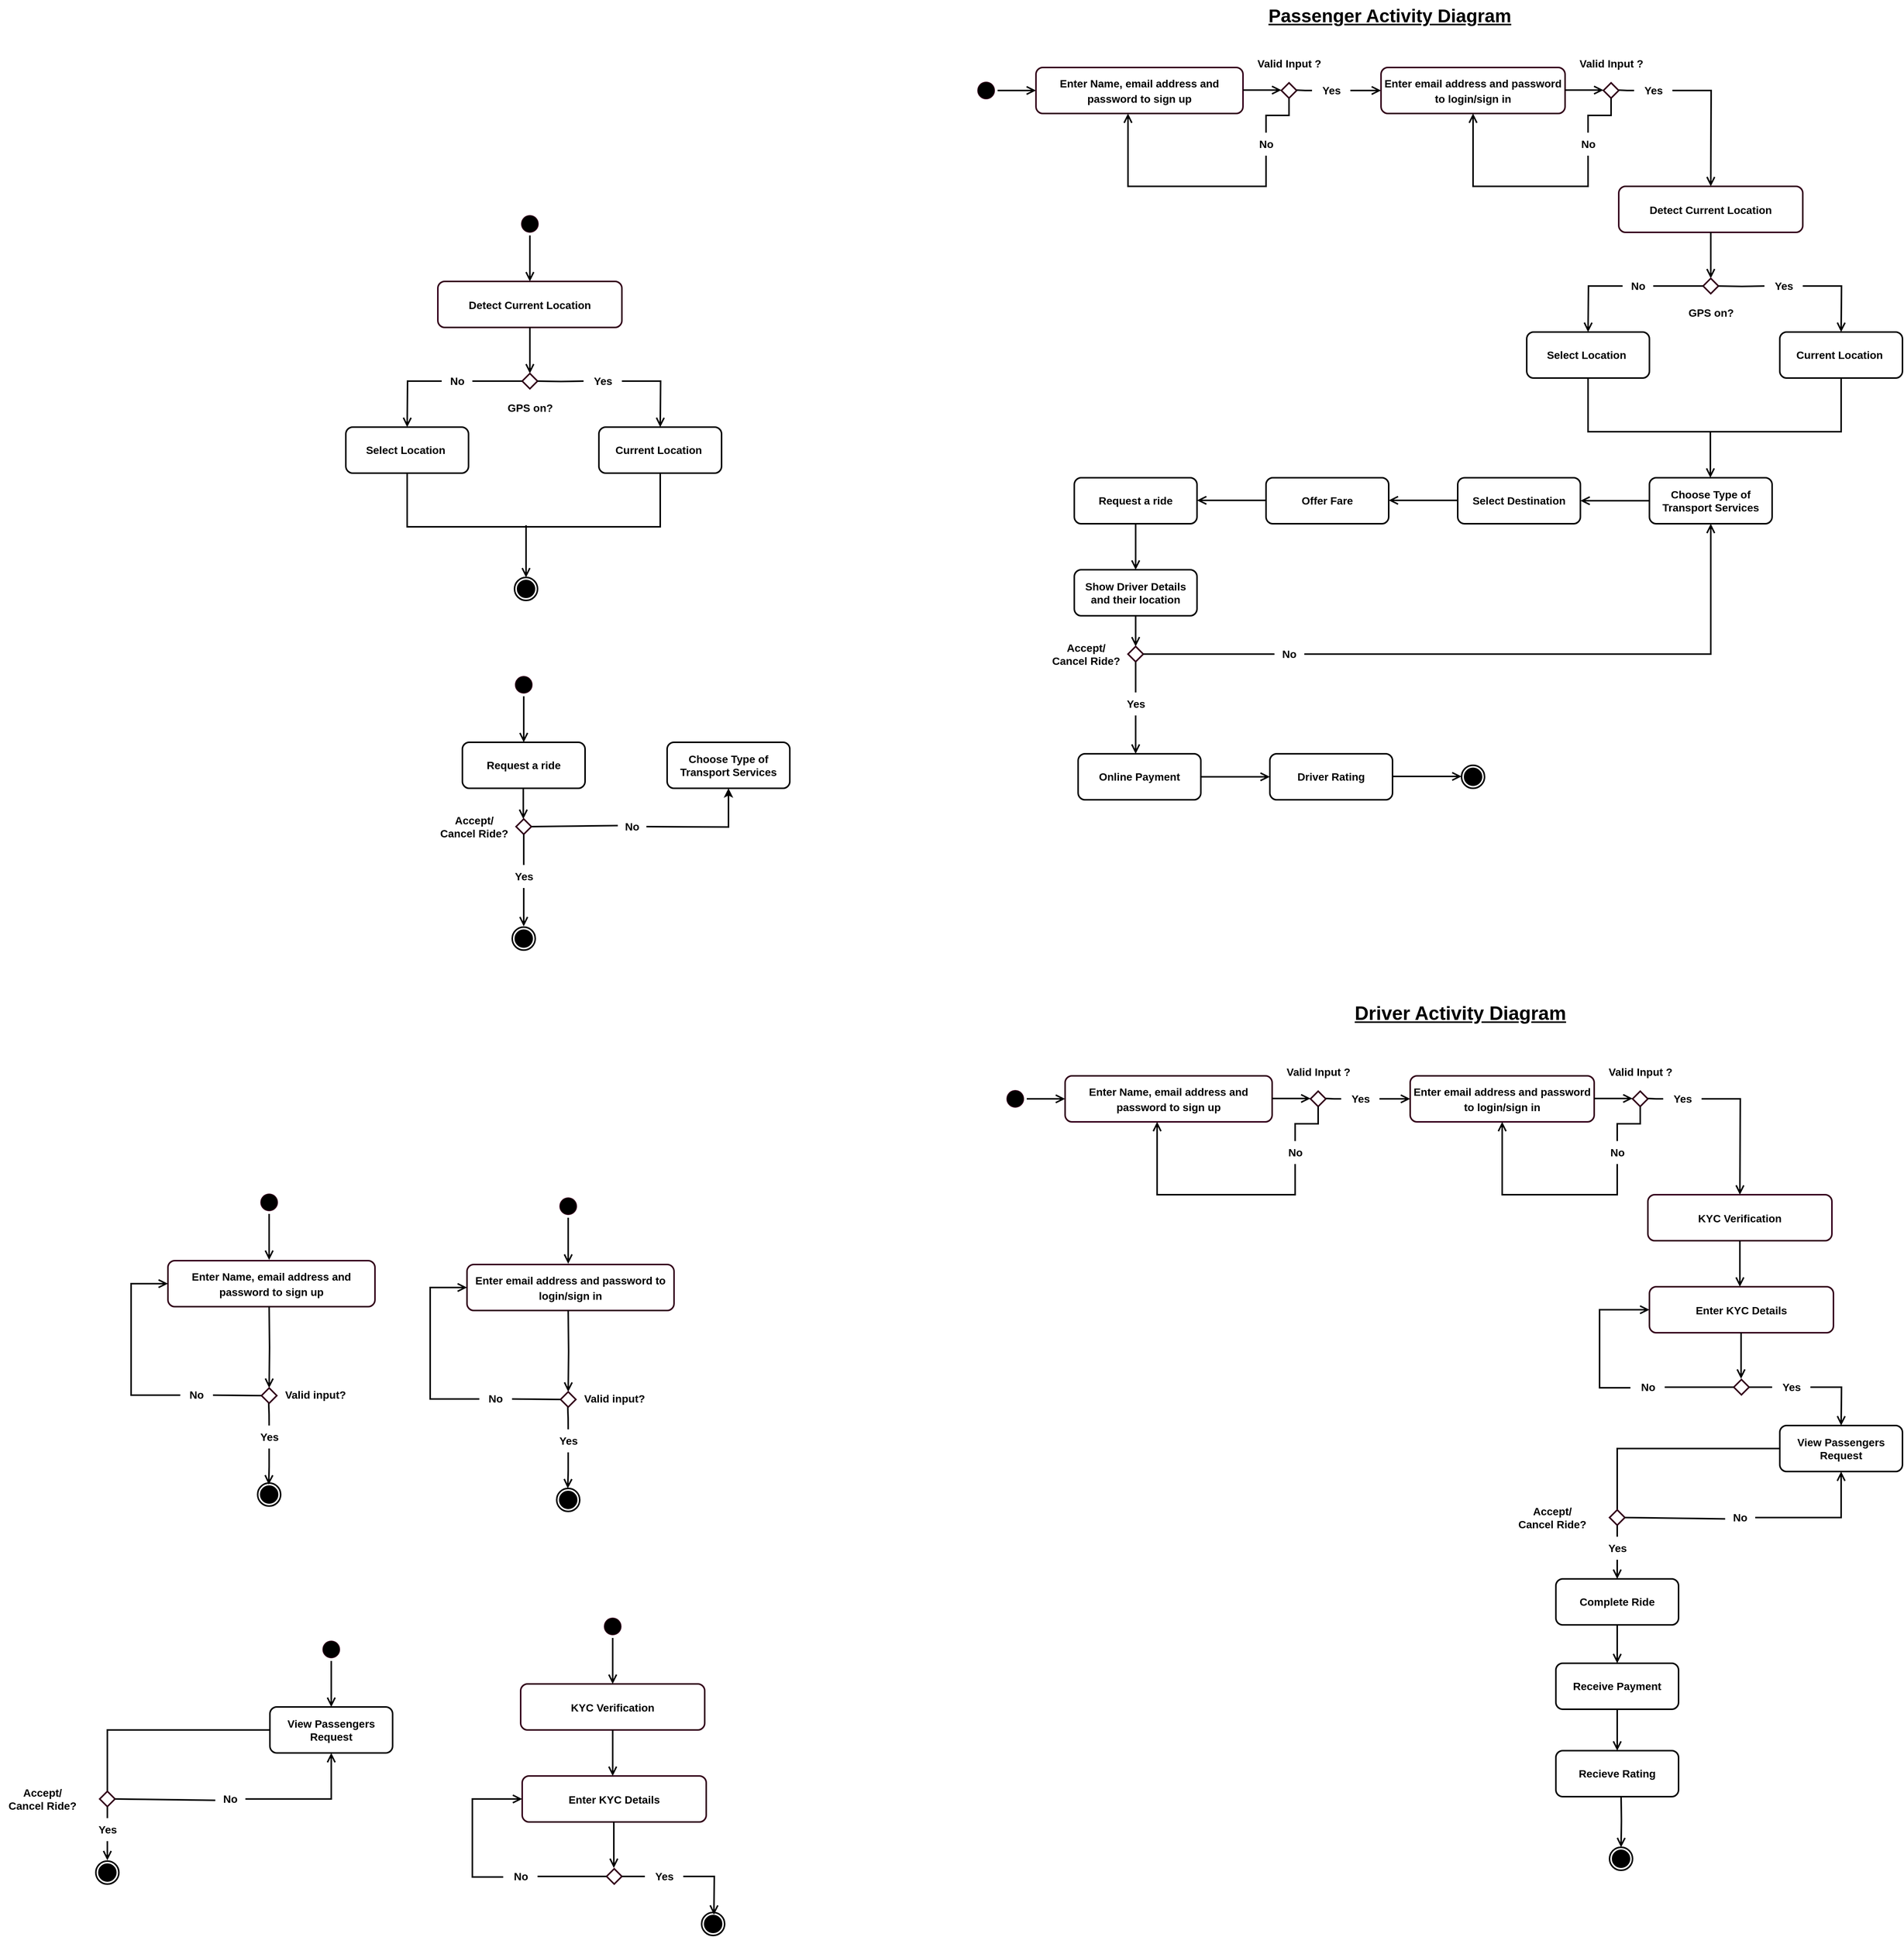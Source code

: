<mxfile version="20.6.2" type="device"><diagram id="L1lvp0fKfv5LqnzolAR5" name="Page-1"><mxGraphModel dx="4220" dy="1889" grid="0" gridSize="10" guides="1" tooltips="1" connect="1" arrows="1" fold="1" page="0" pageScale="1" pageWidth="850" pageHeight="1100" math="0" shadow="0"><root><mxCell id="0"/><mxCell id="1" parent="0"/><mxCell id="Ml_7bRcKAlylPV6UWA-u-1" value="" style="ellipse;html=1;shape=startState;fillColor=#000000;strokeColor=#33001A;" parent="1" vertex="1"><mxGeometry x="270" y="20" width="30" height="30" as="geometry"/></mxCell><mxCell id="Ml_7bRcKAlylPV6UWA-u-2" value="" style="edgeStyle=orthogonalEdgeStyle;html=1;verticalAlign=bottom;endArrow=open;endSize=8;strokeColor=#000000;rounded=0;strokeWidth=2;exitX=1;exitY=0.5;exitDx=0;exitDy=0;" parent="1" source="Ml_7bRcKAlylPV6UWA-u-1" edge="1"><mxGeometry relative="1" as="geometry"><mxPoint x="350" y="35" as="targetPoint"/></mxGeometry></mxCell><mxCell id="Ml_7bRcKAlylPV6UWA-u-6" value="&lt;font style=&quot;font-size: 14px;&quot;&gt;&lt;b&gt;Enter Name, email address and password to sign up&lt;/b&gt;&lt;/font&gt;" style="rounded=1;whiteSpace=wrap;html=1;strokeColor=#33001A;strokeWidth=2;fontFamily=Helvetica;fontSize=16;" parent="1" vertex="1"><mxGeometry x="350" y="5" width="270" height="60" as="geometry"/></mxCell><mxCell id="Ml_7bRcKAlylPV6UWA-u-8" value="" style="strokeWidth=2;html=1;shape=mxgraph.flowchart.decision;whiteSpace=wrap;strokeColor=#33001A;fontFamily=Helvetica;fontSize=14;" parent="1" vertex="1"><mxGeometry x="670" y="25" width="20" height="20" as="geometry"/></mxCell><mxCell id="Ml_7bRcKAlylPV6UWA-u-11" value="" style="edgeStyle=orthogonalEdgeStyle;html=1;verticalAlign=bottom;endArrow=open;endSize=8;strokeColor=#000000;rounded=0;strokeWidth=2;exitX=1;exitY=0.5;exitDx=0;exitDy=0;" parent="1" edge="1"><mxGeometry relative="1" as="geometry"><mxPoint x="670.0" y="34.47" as="targetPoint"/><mxPoint x="620" y="34.47" as="sourcePoint"/></mxGeometry></mxCell><mxCell id="Ml_7bRcKAlylPV6UWA-u-12" value="" style="edgeStyle=orthogonalEdgeStyle;html=1;verticalAlign=bottom;endArrow=open;endSize=8;strokeColor=#000000;rounded=0;strokeWidth=2;exitX=0.5;exitY=1;exitDx=0;exitDy=0;exitPerimeter=0;startArrow=none;" parent="1" source="Ml_7bRcKAlylPV6UWA-u-13" target="Ml_7bRcKAlylPV6UWA-u-6" edge="1"><mxGeometry relative="1" as="geometry"><mxPoint x="650" y="160" as="targetPoint"/><mxPoint x="600" y="44.47" as="sourcePoint"/><Array as="points"><mxPoint x="650" y="160"/><mxPoint x="470" y="160"/></Array></mxGeometry></mxCell><mxCell id="Ml_7bRcKAlylPV6UWA-u-13" value="&lt;b&gt;No&lt;/b&gt;" style="text;html=1;align=center;verticalAlign=middle;resizable=0;points=[];autosize=1;strokeColor=none;fillColor=none;fontSize=14;fontFamily=Helvetica;" parent="1" vertex="1"><mxGeometry x="630" y="90" width="40" height="30" as="geometry"/></mxCell><mxCell id="Ml_7bRcKAlylPV6UWA-u-15" value="" style="edgeStyle=orthogonalEdgeStyle;html=1;verticalAlign=bottom;endArrow=none;endSize=8;strokeColor=#000000;rounded=0;strokeWidth=2;exitX=0.5;exitY=1;exitDx=0;exitDy=0;exitPerimeter=0;" parent="1" source="Ml_7bRcKAlylPV6UWA-u-8" target="Ml_7bRcKAlylPV6UWA-u-13" edge="1"><mxGeometry relative="1" as="geometry"><mxPoint x="650" y="160" as="targetPoint"/><mxPoint x="650" y="45" as="sourcePoint"/></mxGeometry></mxCell><mxCell id="G8PlaTk0BB7ZuyQdNxz_-1" value="" style="edgeStyle=orthogonalEdgeStyle;html=1;verticalAlign=bottom;endArrow=open;endSize=8;strokeColor=#000000;rounded=0;strokeWidth=2;exitX=1;exitY=0.5;exitDx=0;exitDy=0;entryX=0;entryY=0.5;entryDx=0;entryDy=0;startArrow=none;" parent="1" source="G8PlaTk0BB7ZuyQdNxz_-8" target="G8PlaTk0BB7ZuyQdNxz_-2" edge="1"><mxGeometry relative="1" as="geometry"><mxPoint x="740.0" y="34.5" as="targetPoint"/><mxPoint x="690" y="34.5" as="sourcePoint"/></mxGeometry></mxCell><mxCell id="G8PlaTk0BB7ZuyQdNxz_-2" value="&lt;font style=&quot;font-size: 14px;&quot;&gt;&lt;b&gt;Enter email address and password to login/sign in&lt;/b&gt;&lt;/font&gt;" style="rounded=1;whiteSpace=wrap;html=1;strokeColor=#33001A;strokeWidth=2;fontFamily=Helvetica;fontSize=16;" parent="1" vertex="1"><mxGeometry x="800" y="5" width="240" height="60" as="geometry"/></mxCell><mxCell id="G8PlaTk0BB7ZuyQdNxz_-3" value="" style="strokeWidth=2;html=1;shape=mxgraph.flowchart.decision;whiteSpace=wrap;strokeColor=#33001A;fontFamily=Helvetica;fontSize=14;" parent="1" vertex="1"><mxGeometry x="1090" y="25" width="20" height="20" as="geometry"/></mxCell><mxCell id="G8PlaTk0BB7ZuyQdNxz_-4" value="" style="edgeStyle=orthogonalEdgeStyle;html=1;verticalAlign=bottom;endArrow=open;endSize=8;strokeColor=#000000;rounded=0;strokeWidth=2;exitX=1;exitY=0.5;exitDx=0;exitDy=0;" parent="1" edge="1"><mxGeometry relative="1" as="geometry"><mxPoint x="1090" y="34.47" as="targetPoint"/><mxPoint x="1040" y="34.47" as="sourcePoint"/></mxGeometry></mxCell><mxCell id="G8PlaTk0BB7ZuyQdNxz_-5" value="&lt;b&gt;No&lt;/b&gt;" style="text;html=1;align=center;verticalAlign=middle;resizable=0;points=[];autosize=1;strokeColor=none;fillColor=none;fontSize=14;fontFamily=Helvetica;" parent="1" vertex="1"><mxGeometry x="1050" y="90" width="40" height="30" as="geometry"/></mxCell><mxCell id="G8PlaTk0BB7ZuyQdNxz_-6" value="" style="edgeStyle=orthogonalEdgeStyle;html=1;verticalAlign=bottom;endArrow=none;endSize=8;strokeColor=#000000;rounded=0;strokeWidth=2;exitX=0.5;exitY=1;exitDx=0;exitDy=0;exitPerimeter=0;" parent="1" source="G8PlaTk0BB7ZuyQdNxz_-3" target="G8PlaTk0BB7ZuyQdNxz_-5" edge="1"><mxGeometry relative="1" as="geometry"><mxPoint x="1070" y="160" as="targetPoint"/><mxPoint x="1070" y="45" as="sourcePoint"/></mxGeometry></mxCell><mxCell id="G8PlaTk0BB7ZuyQdNxz_-7" value="" style="edgeStyle=orthogonalEdgeStyle;html=1;verticalAlign=bottom;endArrow=open;endSize=8;strokeColor=#000000;rounded=0;strokeWidth=2;exitX=0.5;exitY=1;exitDx=0;exitDy=0;exitPerimeter=0;startArrow=none;entryX=0.5;entryY=1;entryDx=0;entryDy=0;" parent="1" target="G8PlaTk0BB7ZuyQdNxz_-2" edge="1"><mxGeometry relative="1" as="geometry"><mxPoint x="890" y="65" as="targetPoint"/><mxPoint x="1070" y="120" as="sourcePoint"/><Array as="points"><mxPoint x="1070" y="160"/><mxPoint x="920" y="160"/></Array></mxGeometry></mxCell><mxCell id="G8PlaTk0BB7ZuyQdNxz_-8" value="&lt;b&gt;&lt;font style=&quot;font-size: 14px;&quot;&gt;Yes&lt;/font&gt;&lt;/b&gt;" style="text;html=1;align=center;verticalAlign=middle;resizable=0;points=[];autosize=1;strokeColor=none;fillColor=none;" parent="1" vertex="1"><mxGeometry x="710" y="20" width="50" height="30" as="geometry"/></mxCell><mxCell id="G8PlaTk0BB7ZuyQdNxz_-9" value="" style="edgeStyle=orthogonalEdgeStyle;html=1;verticalAlign=bottom;endArrow=none;endSize=8;strokeColor=#000000;rounded=0;strokeWidth=2;exitX=1;exitY=0.5;exitDx=0;exitDy=0;entryX=0;entryY=0.5;entryDx=0;entryDy=0;" parent="1" target="G8PlaTk0BB7ZuyQdNxz_-8" edge="1"><mxGeometry relative="1" as="geometry"><mxPoint x="800" y="35" as="targetPoint"/><mxPoint x="690" y="34.5" as="sourcePoint"/></mxGeometry></mxCell><mxCell id="G8PlaTk0BB7ZuyQdNxz_-10" value="" style="edgeStyle=orthogonalEdgeStyle;html=1;verticalAlign=bottom;endArrow=open;endSize=8;strokeColor=#000000;rounded=0;strokeWidth=2;exitX=1;exitY=0.5;exitDx=0;exitDy=0;startArrow=none;" parent="1" source="G8PlaTk0BB7ZuyQdNxz_-11" edge="1"><mxGeometry relative="1" as="geometry"><mxPoint x="1230" y="160" as="targetPoint"/><mxPoint x="1110" y="34.5" as="sourcePoint"/></mxGeometry></mxCell><mxCell id="G8PlaTk0BB7ZuyQdNxz_-11" value="&lt;b&gt;&lt;font style=&quot;font-size: 14px;&quot;&gt;Yes&lt;/font&gt;&lt;/b&gt;" style="text;html=1;align=center;verticalAlign=middle;resizable=0;points=[];autosize=1;strokeColor=none;fillColor=none;" parent="1" vertex="1"><mxGeometry x="1130" y="20" width="50" height="30" as="geometry"/></mxCell><mxCell id="G8PlaTk0BB7ZuyQdNxz_-12" value="" style="edgeStyle=orthogonalEdgeStyle;html=1;verticalAlign=bottom;endArrow=none;endSize=8;strokeColor=#000000;rounded=0;strokeWidth=2;exitX=1;exitY=0.5;exitDx=0;exitDy=0;entryX=0;entryY=0.5;entryDx=0;entryDy=0;" parent="1" target="G8PlaTk0BB7ZuyQdNxz_-11" edge="1"><mxGeometry relative="1" as="geometry"><mxPoint x="1220" y="35" as="targetPoint"/><mxPoint x="1110" y="34.5" as="sourcePoint"/></mxGeometry></mxCell><mxCell id="G8PlaTk0BB7ZuyQdNxz_-13" value="&lt;span style=&quot;font-size: 14px;&quot;&gt;&lt;b&gt;Detect Current Location&lt;/b&gt;&lt;/span&gt;" style="rounded=1;whiteSpace=wrap;html=1;strokeColor=#33001A;strokeWidth=2;fontFamily=Helvetica;fontSize=16;" parent="1" vertex="1"><mxGeometry x="1110" y="160" width="240" height="60" as="geometry"/></mxCell><mxCell id="G8PlaTk0BB7ZuyQdNxz_-14" value="" style="edgeStyle=orthogonalEdgeStyle;html=1;verticalAlign=bottom;endArrow=open;endSize=8;strokeColor=#000000;rounded=0;strokeWidth=2;exitX=0.5;exitY=1;exitDx=0;exitDy=0;startArrow=none;" parent="1" source="G8PlaTk0BB7ZuyQdNxz_-13" edge="1"><mxGeometry relative="1" as="geometry"><mxPoint x="1230" y="280" as="targetPoint"/><mxPoint x="1190" y="45" as="sourcePoint"/></mxGeometry></mxCell><mxCell id="G8PlaTk0BB7ZuyQdNxz_-15" value="" style="strokeWidth=2;html=1;shape=mxgraph.flowchart.decision;whiteSpace=wrap;strokeColor=#33001A;fontFamily=Helvetica;fontSize=14;" parent="1" vertex="1"><mxGeometry x="1220" y="280" width="20" height="20" as="geometry"/></mxCell><mxCell id="G8PlaTk0BB7ZuyQdNxz_-16" value="" style="edgeStyle=orthogonalEdgeStyle;html=1;verticalAlign=bottom;endArrow=open;endSize=8;strokeColor=#000000;rounded=0;strokeWidth=2;exitX=0;exitY=0.5;exitDx=0;exitDy=0;startArrow=none;exitPerimeter=0;" parent="1" source="G8PlaTk0BB7ZuyQdNxz_-62" edge="1"><mxGeometry relative="1" as="geometry"><mxPoint x="1070" y="350" as="targetPoint"/><mxPoint x="1229.5" y="300" as="sourcePoint"/></mxGeometry></mxCell><mxCell id="G8PlaTk0BB7ZuyQdNxz_-17" value="" style="edgeStyle=orthogonalEdgeStyle;html=1;verticalAlign=bottom;endArrow=open;endSize=8;strokeColor=#000000;rounded=0;strokeWidth=2;exitX=1;exitY=0.5;exitDx=0;exitDy=0;startArrow=none;exitPerimeter=0;" parent="1" source="G8PlaTk0BB7ZuyQdNxz_-59" edge="1"><mxGeometry relative="1" as="geometry"><mxPoint x="1400" y="350" as="targetPoint"/><mxPoint x="1240" y="290" as="sourcePoint"/></mxGeometry></mxCell><mxCell id="G8PlaTk0BB7ZuyQdNxz_-18" value="&lt;b&gt;Select Location&amp;nbsp;&lt;/b&gt;" style="rounded=1;whiteSpace=wrap;html=1;fontSize=14;strokeWidth=2;" parent="1" vertex="1"><mxGeometry x="990" y="350" width="160" height="60" as="geometry"/></mxCell><mxCell id="G8PlaTk0BB7ZuyQdNxz_-21" value="&lt;b&gt;Current Location&amp;nbsp;&lt;/b&gt;" style="rounded=1;whiteSpace=wrap;html=1;fontSize=14;strokeWidth=2;" parent="1" vertex="1"><mxGeometry x="1320" y="350" width="160" height="60" as="geometry"/></mxCell><mxCell id="G8PlaTk0BB7ZuyQdNxz_-22" value="" style="endArrow=none;html=1;rounded=0;fontSize=14;exitX=0.5;exitY=1;exitDx=0;exitDy=0;strokeWidth=2;entryX=0.5;entryY=1;entryDx=0;entryDy=0;edgeStyle=orthogonalEdgeStyle;" parent="1" source="G8PlaTk0BB7ZuyQdNxz_-18" target="G8PlaTk0BB7ZuyQdNxz_-21" edge="1"><mxGeometry width="50" height="50" relative="1" as="geometry"><mxPoint x="860" y="380" as="sourcePoint"/><mxPoint x="910" y="330" as="targetPoint"/><Array as="points"><mxPoint x="1070" y="480"/><mxPoint x="1400" y="480"/></Array></mxGeometry></mxCell><mxCell id="G8PlaTk0BB7ZuyQdNxz_-23" value="" style="edgeStyle=orthogonalEdgeStyle;html=1;verticalAlign=bottom;endArrow=open;endSize=8;strokeColor=#000000;rounded=0;strokeWidth=2;exitX=0.5;exitY=1;exitDx=0;exitDy=0;startArrow=none;" parent="1" edge="1"><mxGeometry relative="1" as="geometry"><mxPoint x="1229.5" y="540" as="targetPoint"/><mxPoint x="1229.5" y="480" as="sourcePoint"/></mxGeometry></mxCell><mxCell id="G8PlaTk0BB7ZuyQdNxz_-24" value="&lt;b&gt;Choose Type of Transport Services&lt;/b&gt;" style="rounded=1;whiteSpace=wrap;html=1;fontSize=14;strokeWidth=2;" parent="1" vertex="1"><mxGeometry x="1150" y="540" width="160" height="60" as="geometry"/></mxCell><mxCell id="G8PlaTk0BB7ZuyQdNxz_-25" value="&lt;b&gt;Select Destination&lt;/b&gt;" style="rounded=1;whiteSpace=wrap;html=1;fontSize=14;strokeWidth=2;" parent="1" vertex="1"><mxGeometry x="900" y="540" width="160" height="60" as="geometry"/></mxCell><mxCell id="G8PlaTk0BB7ZuyQdNxz_-26" value="&lt;b&gt;Offer Fare&lt;/b&gt;" style="rounded=1;whiteSpace=wrap;html=1;fontSize=14;strokeWidth=2;" parent="1" vertex="1"><mxGeometry x="650" y="540" width="160" height="60" as="geometry"/></mxCell><mxCell id="G8PlaTk0BB7ZuyQdNxz_-27" value="" style="edgeStyle=orthogonalEdgeStyle;html=1;verticalAlign=bottom;endArrow=open;endSize=8;strokeColor=#000000;rounded=0;strokeWidth=2;exitX=0;exitY=0.5;exitDx=0;exitDy=0;startArrow=none;entryX=1;entryY=0.5;entryDx=0;entryDy=0;" parent="1" source="G8PlaTk0BB7ZuyQdNxz_-24" target="G8PlaTk0BB7ZuyQdNxz_-25" edge="1"><mxGeometry relative="1" as="geometry"><mxPoint x="1239.5" y="550" as="targetPoint"/><mxPoint x="1239.5" y="490" as="sourcePoint"/></mxGeometry></mxCell><mxCell id="G8PlaTk0BB7ZuyQdNxz_-28" value="" style="edgeStyle=orthogonalEdgeStyle;html=1;verticalAlign=bottom;endArrow=open;endSize=8;strokeColor=#000000;rounded=0;strokeWidth=2;exitX=0;exitY=0.5;exitDx=0;exitDy=0;startArrow=none;entryX=1;entryY=0.5;entryDx=0;entryDy=0;" parent="1" edge="1"><mxGeometry relative="1" as="geometry"><mxPoint x="810" y="569.5" as="targetPoint"/><mxPoint x="900" y="569.5" as="sourcePoint"/></mxGeometry></mxCell><mxCell id="G8PlaTk0BB7ZuyQdNxz_-29" value="&lt;b&gt;Request a ride&lt;/b&gt;" style="rounded=1;whiteSpace=wrap;html=1;fontSize=14;strokeWidth=2;" parent="1" vertex="1"><mxGeometry x="400" y="540" width="160" height="60" as="geometry"/></mxCell><mxCell id="G8PlaTk0BB7ZuyQdNxz_-30" value="" style="edgeStyle=orthogonalEdgeStyle;html=1;verticalAlign=bottom;endArrow=open;endSize=8;strokeColor=#000000;rounded=0;strokeWidth=2;exitX=0;exitY=0.5;exitDx=0;exitDy=0;startArrow=none;entryX=1;entryY=0.5;entryDx=0;entryDy=0;" parent="1" edge="1"><mxGeometry relative="1" as="geometry"><mxPoint x="560" y="569.5" as="targetPoint"/><mxPoint x="650" y="569.5" as="sourcePoint"/></mxGeometry></mxCell><mxCell id="G8PlaTk0BB7ZuyQdNxz_-35" value="&lt;b&gt;Show Driver Details and their location&lt;/b&gt;" style="rounded=1;whiteSpace=wrap;html=1;fontSize=14;strokeWidth=2;" parent="1" vertex="1"><mxGeometry x="400" y="660" width="160" height="60" as="geometry"/></mxCell><mxCell id="G8PlaTk0BB7ZuyQdNxz_-36" value="" style="edgeStyle=orthogonalEdgeStyle;html=1;verticalAlign=bottom;endArrow=open;endSize=8;strokeColor=#000000;rounded=0;strokeWidth=2;startArrow=none;" parent="1" source="G8PlaTk0BB7ZuyQdNxz_-29" target="G8PlaTk0BB7ZuyQdNxz_-35" edge="1"><mxGeometry relative="1" as="geometry"><mxPoint x="580" y="889.5" as="targetPoint"/><mxPoint x="490" y="850" as="sourcePoint"/></mxGeometry></mxCell><mxCell id="G8PlaTk0BB7ZuyQdNxz_-37" value="" style="strokeWidth=2;html=1;shape=mxgraph.flowchart.decision;whiteSpace=wrap;strokeColor=#33001A;fontFamily=Helvetica;fontSize=14;" parent="1" vertex="1"><mxGeometry x="470" y="760" width="20" height="20" as="geometry"/></mxCell><mxCell id="G8PlaTk0BB7ZuyQdNxz_-41" value="" style="edgeStyle=orthogonalEdgeStyle;html=1;verticalAlign=bottom;endArrow=open;endSize=8;strokeColor=#000000;rounded=0;strokeWidth=2;startArrow=none;exitX=0.5;exitY=1;exitDx=0;exitDy=0;entryX=0.5;entryY=0;entryDx=0;entryDy=0;entryPerimeter=0;" parent="1" source="G8PlaTk0BB7ZuyQdNxz_-35" target="G8PlaTk0BB7ZuyQdNxz_-37" edge="1"><mxGeometry relative="1" as="geometry"><mxPoint x="490" y="670" as="targetPoint"/><mxPoint x="490" y="610" as="sourcePoint"/></mxGeometry></mxCell><mxCell id="G8PlaTk0BB7ZuyQdNxz_-42" value="" style="edgeStyle=orthogonalEdgeStyle;html=1;verticalAlign=bottom;endArrow=open;endSize=8;strokeColor=#000000;rounded=0;strokeWidth=2;startArrow=none;exitX=1;exitY=0.5;exitDx=0;exitDy=0;exitPerimeter=0;entryX=0.5;entryY=1;entryDx=0;entryDy=0;" parent="1" source="G8PlaTk0BB7ZuyQdNxz_-44" target="G8PlaTk0BB7ZuyQdNxz_-24" edge="1"><mxGeometry relative="1" as="geometry"><mxPoint x="490" y="670" as="targetPoint"/><mxPoint x="490" y="610" as="sourcePoint"/></mxGeometry></mxCell><mxCell id="G8PlaTk0BB7ZuyQdNxz_-43" value="&lt;span style=&quot;color: rgba(0, 0, 0, 0); font-family: monospace; font-size: 0px; text-align: start;&quot;&gt;%3CmxGraphModel%3E%3Croot%3E%3CmxCell%20id%3D%220%22%2F%3E%3CmxCell%20id%3D%221%22%20parent%3D%220%22%2F%3E%3CmxCell%20id%3D%222%22%20value%3D%22%22%20style%3D%22edgeStyle%3DorthogonalEdgeStyle%3Bhtml%3D1%3BverticalAlign%3Dbottom%3BendArrow%3Dopen%3BendSize%3D8%3BstrokeColor%3D%23000000%3Brounded%3D0%3BstrokeWidth%3D2%3BstartArrow%3Dnone%3B%22%20edge%3D%221%22%20parent%3D%221%22%3E%3CmxGeometry%20relative%3D%221%22%20as%3D%22geometry%22%3E%3CmxPoint%20x%3D%22480%22%20y%3D%22660%22%20as%3D%22targetPoint%22%2F%3E%3CmxPoint%20x%3D%22480%22%20y%3D%22600%22%20as%3D%22sourcePoint%22%2F%3E%3C%2FmxGeometry%3E%3C%2FmxCell%3E%3C%2Froot%3E%3C%2FmxGraphModel%3E&lt;/span&gt;" style="text;html=1;align=center;verticalAlign=middle;resizable=0;points=[];autosize=1;strokeColor=none;fillColor=none;fontSize=14;" parent="1" vertex="1"><mxGeometry x="650" y="705" width="20" height="30" as="geometry"/></mxCell><mxCell id="G8PlaTk0BB7ZuyQdNxz_-44" value="&lt;b&gt;No&lt;/b&gt;" style="text;html=1;align=center;verticalAlign=middle;resizable=0;points=[];autosize=1;strokeColor=none;fillColor=none;fontSize=14;" parent="1" vertex="1"><mxGeometry x="660" y="755" width="40" height="30" as="geometry"/></mxCell><mxCell id="G8PlaTk0BB7ZuyQdNxz_-45" value="" style="edgeStyle=orthogonalEdgeStyle;html=1;verticalAlign=bottom;endArrow=none;endSize=8;strokeColor=#000000;rounded=0;strokeWidth=2;startArrow=none;exitX=1;exitY=0.5;exitDx=0;exitDy=0;exitPerimeter=0;" parent="1" source="G8PlaTk0BB7ZuyQdNxz_-37" edge="1"><mxGeometry relative="1" as="geometry"><mxPoint x="661" y="770" as="targetPoint"/><mxPoint x="490" y="770" as="sourcePoint"/><Array as="points"><mxPoint x="661" y="770"/></Array></mxGeometry></mxCell><mxCell id="G8PlaTk0BB7ZuyQdNxz_-47" value="" style="edgeStyle=orthogonalEdgeStyle;html=1;verticalAlign=bottom;endArrow=open;endSize=8;strokeColor=#000000;rounded=0;strokeWidth=2;startArrow=none;exitX=0.5;exitY=1;exitDx=0;exitDy=0;exitPerimeter=0;" parent="1" source="G8PlaTk0BB7ZuyQdNxz_-48" edge="1"><mxGeometry relative="1" as="geometry"><mxPoint x="480" y="900" as="targetPoint"/><mxPoint x="490" y="730" as="sourcePoint"/></mxGeometry></mxCell><mxCell id="G8PlaTk0BB7ZuyQdNxz_-48" value="&lt;b&gt;Yes&lt;/b&gt;" style="text;html=1;align=center;verticalAlign=middle;resizable=0;points=[];autosize=1;strokeColor=none;fillColor=none;fontSize=14;" parent="1" vertex="1"><mxGeometry x="455" y="820" width="50" height="30" as="geometry"/></mxCell><mxCell id="G8PlaTk0BB7ZuyQdNxz_-49" value="" style="edgeStyle=orthogonalEdgeStyle;html=1;verticalAlign=bottom;endArrow=none;endSize=8;strokeColor=#000000;rounded=0;strokeWidth=2;startArrow=none;exitX=0.5;exitY=1;exitDx=0;exitDy=0;exitPerimeter=0;" parent="1" source="G8PlaTk0BB7ZuyQdNxz_-37" target="G8PlaTk0BB7ZuyQdNxz_-48" edge="1"><mxGeometry relative="1" as="geometry"><mxPoint x="480" y="900" as="targetPoint"/><mxPoint x="480" y="780" as="sourcePoint"/></mxGeometry></mxCell><mxCell id="G8PlaTk0BB7ZuyQdNxz_-50" value="&lt;b&gt;Online Payment&lt;/b&gt;" style="rounded=1;whiteSpace=wrap;html=1;fontSize=14;strokeWidth=2;" parent="1" vertex="1"><mxGeometry x="405" y="900" width="160" height="60" as="geometry"/></mxCell><mxCell id="G8PlaTk0BB7ZuyQdNxz_-51" value="&lt;b&gt;Driver Rating&lt;/b&gt;" style="rounded=1;whiteSpace=wrap;html=1;fontSize=14;strokeWidth=2;" parent="1" vertex="1"><mxGeometry x="655" y="900" width="160" height="60" as="geometry"/></mxCell><mxCell id="G8PlaTk0BB7ZuyQdNxz_-52" value="" style="edgeStyle=orthogonalEdgeStyle;html=1;verticalAlign=bottom;endArrow=open;endSize=8;strokeColor=#000000;rounded=0;strokeWidth=2;startArrow=none;exitX=1;exitY=0.5;exitDx=0;exitDy=0;entryX=0;entryY=0.5;entryDx=0;entryDy=0;" parent="1" source="G8PlaTk0BB7ZuyQdNxz_-50" target="G8PlaTk0BB7ZuyQdNxz_-51" edge="1"><mxGeometry relative="1" as="geometry"><mxPoint x="490" y="770" as="targetPoint"/><mxPoint x="490" y="730" as="sourcePoint"/></mxGeometry></mxCell><mxCell id="G8PlaTk0BB7ZuyQdNxz_-53" value="" style="edgeStyle=orthogonalEdgeStyle;html=1;verticalAlign=bottom;endArrow=open;endSize=8;strokeColor=#000000;rounded=0;strokeWidth=2;startArrow=none;exitX=1;exitY=0.5;exitDx=0;exitDy=0;entryX=0;entryY=0.5;entryDx=0;entryDy=0;" parent="1" edge="1"><mxGeometry relative="1" as="geometry"><mxPoint x="905" y="929.5" as="targetPoint"/><mxPoint x="815" y="929.5" as="sourcePoint"/></mxGeometry></mxCell><mxCell id="G8PlaTk0BB7ZuyQdNxz_-54" value="" style="ellipse;html=1;shape=endState;fillColor=strokeColor;strokeWidth=2;fontSize=14;" parent="1" vertex="1"><mxGeometry x="905" y="915" width="30" height="30" as="geometry"/></mxCell><mxCell id="G8PlaTk0BB7ZuyQdNxz_-55" value="&lt;b&gt;Valid Input ?&lt;/b&gt;" style="text;html=1;align=center;verticalAlign=middle;resizable=0;points=[];autosize=1;strokeColor=none;fillColor=none;fontSize=14;" parent="1" vertex="1"><mxGeometry x="625" y="-15" width="110" height="30" as="geometry"/></mxCell><mxCell id="G8PlaTk0BB7ZuyQdNxz_-56" value="&lt;b&gt;Valid Input ?&lt;/b&gt;" style="text;html=1;align=center;verticalAlign=middle;resizable=0;points=[];autosize=1;strokeColor=none;fillColor=none;fontSize=14;" parent="1" vertex="1"><mxGeometry x="1045" y="-15" width="110" height="30" as="geometry"/></mxCell><mxCell id="G8PlaTk0BB7ZuyQdNxz_-57" value="&lt;b&gt;GPS on?&lt;/b&gt;" style="text;html=1;align=center;verticalAlign=middle;resizable=0;points=[];autosize=1;strokeColor=none;fillColor=none;fontSize=14;" parent="1" vertex="1"><mxGeometry x="1190" y="310" width="80" height="30" as="geometry"/></mxCell><mxCell id="G8PlaTk0BB7ZuyQdNxz_-58" value="&lt;b&gt;Accept/&lt;br&gt;Cancel Ride?&lt;br&gt;&lt;/b&gt;" style="text;html=1;align=center;verticalAlign=middle;resizable=0;points=[];autosize=1;strokeColor=none;fillColor=none;fontSize=14;" parent="1" vertex="1"><mxGeometry x="360" y="745" width="110" height="50" as="geometry"/></mxCell><mxCell id="G8PlaTk0BB7ZuyQdNxz_-59" value="&lt;b&gt;&lt;font style=&quot;font-size: 14px;&quot;&gt;Yes&lt;/font&gt;&lt;/b&gt;" style="text;html=1;align=center;verticalAlign=middle;resizable=0;points=[];autosize=1;strokeColor=none;fillColor=none;" parent="1" vertex="1"><mxGeometry x="1300" y="275" width="50" height="30" as="geometry"/></mxCell><mxCell id="G8PlaTk0BB7ZuyQdNxz_-61" value="" style="edgeStyle=orthogonalEdgeStyle;html=1;verticalAlign=bottom;endArrow=none;endSize=8;strokeColor=#000000;rounded=0;strokeWidth=2;exitX=0.5;exitY=1;exitDx=0;exitDy=0;startArrow=none;" parent="1" target="G8PlaTk0BB7ZuyQdNxz_-59" edge="1"><mxGeometry relative="1" as="geometry"><mxPoint x="1400" y="350" as="targetPoint"/><mxPoint x="1240" y="290" as="sourcePoint"/></mxGeometry></mxCell><mxCell id="G8PlaTk0BB7ZuyQdNxz_-62" value="&lt;span style=&quot;font-size: 14px;&quot;&gt;&lt;b&gt;No&lt;/b&gt;&lt;/span&gt;" style="text;html=1;align=center;verticalAlign=middle;resizable=0;points=[];autosize=1;strokeColor=none;fillColor=none;" parent="1" vertex="1"><mxGeometry x="1115" y="275" width="40" height="30" as="geometry"/></mxCell><mxCell id="G8PlaTk0BB7ZuyQdNxz_-65" value="" style="edgeStyle=orthogonalEdgeStyle;html=1;verticalAlign=bottom;endArrow=none;endSize=8;strokeColor=#000000;rounded=0;strokeWidth=2;exitX=0;exitY=0.5;exitDx=0;exitDy=0;startArrow=none;exitPerimeter=0;" parent="1" source="G8PlaTk0BB7ZuyQdNxz_-15" target="G8PlaTk0BB7ZuyQdNxz_-62" edge="1"><mxGeometry relative="1" as="geometry"><mxPoint x="1070" y="350" as="targetPoint"/><mxPoint x="1220" y="290" as="sourcePoint"/></mxGeometry></mxCell><mxCell id="G8PlaTk0BB7ZuyQdNxz_-66" value="&lt;b&gt;&lt;font style=&quot;font-size: 24px;&quot;&gt;&lt;u&gt;Passenger Activity Diagram&lt;/u&gt;&lt;/font&gt;&lt;/b&gt;" style="text;html=1;align=center;verticalAlign=middle;resizable=0;points=[];autosize=1;strokeColor=none;fillColor=none;fontSize=14;" parent="1" vertex="1"><mxGeometry x="643" y="-83" width="335" height="41" as="geometry"/></mxCell><mxCell id="ZOEHYYjfkgLdcNESI1YU-1" value="" style="ellipse;html=1;shape=startState;fillColor=#000000;strokeColor=#33001A;" parent="1" vertex="1"><mxGeometry x="308" y="1335" width="30" height="30" as="geometry"/></mxCell><mxCell id="ZOEHYYjfkgLdcNESI1YU-2" value="" style="edgeStyle=orthogonalEdgeStyle;html=1;verticalAlign=bottom;endArrow=open;endSize=8;strokeColor=#000000;rounded=0;strokeWidth=2;exitX=1;exitY=0.5;exitDx=0;exitDy=0;" parent="1" source="ZOEHYYjfkgLdcNESI1YU-1" edge="1"><mxGeometry relative="1" as="geometry"><mxPoint x="388" y="1350" as="targetPoint"/></mxGeometry></mxCell><mxCell id="ZOEHYYjfkgLdcNESI1YU-3" value="&lt;font style=&quot;font-size: 14px;&quot;&gt;&lt;b&gt;Enter Name, email address and password to sign up&lt;/b&gt;&lt;/font&gt;" style="rounded=1;whiteSpace=wrap;html=1;strokeColor=#33001A;strokeWidth=2;fontFamily=Helvetica;fontSize=16;" parent="1" vertex="1"><mxGeometry x="388" y="1320" width="270" height="60" as="geometry"/></mxCell><mxCell id="ZOEHYYjfkgLdcNESI1YU-4" value="" style="strokeWidth=2;html=1;shape=mxgraph.flowchart.decision;whiteSpace=wrap;strokeColor=#33001A;fontFamily=Helvetica;fontSize=14;" parent="1" vertex="1"><mxGeometry x="708" y="1340" width="20" height="20" as="geometry"/></mxCell><mxCell id="ZOEHYYjfkgLdcNESI1YU-5" value="" style="edgeStyle=orthogonalEdgeStyle;html=1;verticalAlign=bottom;endArrow=open;endSize=8;strokeColor=#000000;rounded=0;strokeWidth=2;exitX=1;exitY=0.5;exitDx=0;exitDy=0;" parent="1" edge="1"><mxGeometry relative="1" as="geometry"><mxPoint x="708" y="1349.47" as="targetPoint"/><mxPoint x="658" y="1349.47" as="sourcePoint"/></mxGeometry></mxCell><mxCell id="ZOEHYYjfkgLdcNESI1YU-6" value="" style="edgeStyle=orthogonalEdgeStyle;html=1;verticalAlign=bottom;endArrow=open;endSize=8;strokeColor=#000000;rounded=0;strokeWidth=2;exitX=0.5;exitY=1;exitDx=0;exitDy=0;exitPerimeter=0;startArrow=none;" parent="1" source="ZOEHYYjfkgLdcNESI1YU-7" target="ZOEHYYjfkgLdcNESI1YU-3" edge="1"><mxGeometry relative="1" as="geometry"><mxPoint x="688" y="1475" as="targetPoint"/><mxPoint x="638" y="1359.47" as="sourcePoint"/><Array as="points"><mxPoint x="688" y="1475"/><mxPoint x="508" y="1475"/></Array></mxGeometry></mxCell><mxCell id="ZOEHYYjfkgLdcNESI1YU-7" value="&lt;b&gt;No&lt;/b&gt;" style="text;html=1;align=center;verticalAlign=middle;resizable=0;points=[];autosize=1;strokeColor=none;fillColor=none;fontSize=14;fontFamily=Helvetica;" parent="1" vertex="1"><mxGeometry x="668" y="1405" width="40" height="30" as="geometry"/></mxCell><mxCell id="ZOEHYYjfkgLdcNESI1YU-8" value="" style="edgeStyle=orthogonalEdgeStyle;html=1;verticalAlign=bottom;endArrow=none;endSize=8;strokeColor=#000000;rounded=0;strokeWidth=2;exitX=0.5;exitY=1;exitDx=0;exitDy=0;exitPerimeter=0;" parent="1" source="ZOEHYYjfkgLdcNESI1YU-4" target="ZOEHYYjfkgLdcNESI1YU-7" edge="1"><mxGeometry relative="1" as="geometry"><mxPoint x="688" y="1475" as="targetPoint"/><mxPoint x="688" y="1360" as="sourcePoint"/></mxGeometry></mxCell><mxCell id="ZOEHYYjfkgLdcNESI1YU-9" value="" style="edgeStyle=orthogonalEdgeStyle;html=1;verticalAlign=bottom;endArrow=open;endSize=8;strokeColor=#000000;rounded=0;strokeWidth=2;exitX=1;exitY=0.5;exitDx=0;exitDy=0;entryX=0;entryY=0.5;entryDx=0;entryDy=0;startArrow=none;" parent="1" source="ZOEHYYjfkgLdcNESI1YU-16" target="ZOEHYYjfkgLdcNESI1YU-10" edge="1"><mxGeometry relative="1" as="geometry"><mxPoint x="778.0" y="1349.5" as="targetPoint"/><mxPoint x="728" y="1349.5" as="sourcePoint"/></mxGeometry></mxCell><mxCell id="ZOEHYYjfkgLdcNESI1YU-10" value="&lt;font style=&quot;font-size: 14px;&quot;&gt;&lt;b&gt;Enter email address and password to login/sign in&lt;/b&gt;&lt;/font&gt;" style="rounded=1;whiteSpace=wrap;html=1;strokeColor=#33001A;strokeWidth=2;fontFamily=Helvetica;fontSize=16;" parent="1" vertex="1"><mxGeometry x="838" y="1320" width="240" height="60" as="geometry"/></mxCell><mxCell id="ZOEHYYjfkgLdcNESI1YU-11" value="" style="strokeWidth=2;html=1;shape=mxgraph.flowchart.decision;whiteSpace=wrap;strokeColor=#33001A;fontFamily=Helvetica;fontSize=14;" parent="1" vertex="1"><mxGeometry x="1128" y="1340" width="20" height="20" as="geometry"/></mxCell><mxCell id="ZOEHYYjfkgLdcNESI1YU-12" value="" style="edgeStyle=orthogonalEdgeStyle;html=1;verticalAlign=bottom;endArrow=open;endSize=8;strokeColor=#000000;rounded=0;strokeWidth=2;exitX=1;exitY=0.5;exitDx=0;exitDy=0;" parent="1" edge="1"><mxGeometry relative="1" as="geometry"><mxPoint x="1128" y="1349.47" as="targetPoint"/><mxPoint x="1078" y="1349.47" as="sourcePoint"/></mxGeometry></mxCell><mxCell id="ZOEHYYjfkgLdcNESI1YU-13" value="&lt;b&gt;No&lt;/b&gt;" style="text;html=1;align=center;verticalAlign=middle;resizable=0;points=[];autosize=1;strokeColor=none;fillColor=none;fontSize=14;fontFamily=Helvetica;" parent="1" vertex="1"><mxGeometry x="1088" y="1405" width="40" height="30" as="geometry"/></mxCell><mxCell id="ZOEHYYjfkgLdcNESI1YU-14" value="" style="edgeStyle=orthogonalEdgeStyle;html=1;verticalAlign=bottom;endArrow=none;endSize=8;strokeColor=#000000;rounded=0;strokeWidth=2;exitX=0.5;exitY=1;exitDx=0;exitDy=0;exitPerimeter=0;" parent="1" source="ZOEHYYjfkgLdcNESI1YU-11" target="ZOEHYYjfkgLdcNESI1YU-13" edge="1"><mxGeometry relative="1" as="geometry"><mxPoint x="1108" y="1475" as="targetPoint"/><mxPoint x="1108" y="1360" as="sourcePoint"/></mxGeometry></mxCell><mxCell id="ZOEHYYjfkgLdcNESI1YU-15" value="" style="edgeStyle=orthogonalEdgeStyle;html=1;verticalAlign=bottom;endArrow=open;endSize=8;strokeColor=#000000;rounded=0;strokeWidth=2;exitX=0.5;exitY=1;exitDx=0;exitDy=0;exitPerimeter=0;startArrow=none;entryX=0.5;entryY=1;entryDx=0;entryDy=0;" parent="1" target="ZOEHYYjfkgLdcNESI1YU-10" edge="1"><mxGeometry relative="1" as="geometry"><mxPoint x="928" y="1380" as="targetPoint"/><mxPoint x="1108" y="1435" as="sourcePoint"/><Array as="points"><mxPoint x="1108" y="1475"/><mxPoint x="958" y="1475"/></Array></mxGeometry></mxCell><mxCell id="ZOEHYYjfkgLdcNESI1YU-16" value="&lt;b&gt;&lt;font style=&quot;font-size: 14px;&quot;&gt;Yes&lt;/font&gt;&lt;/b&gt;" style="text;html=1;align=center;verticalAlign=middle;resizable=0;points=[];autosize=1;strokeColor=none;fillColor=none;" parent="1" vertex="1"><mxGeometry x="748" y="1335" width="50" height="30" as="geometry"/></mxCell><mxCell id="ZOEHYYjfkgLdcNESI1YU-17" value="" style="edgeStyle=orthogonalEdgeStyle;html=1;verticalAlign=bottom;endArrow=none;endSize=8;strokeColor=#000000;rounded=0;strokeWidth=2;exitX=1;exitY=0.5;exitDx=0;exitDy=0;entryX=0;entryY=0.5;entryDx=0;entryDy=0;" parent="1" target="ZOEHYYjfkgLdcNESI1YU-16" edge="1"><mxGeometry relative="1" as="geometry"><mxPoint x="838" y="1350" as="targetPoint"/><mxPoint x="728" y="1349.5" as="sourcePoint"/></mxGeometry></mxCell><mxCell id="ZOEHYYjfkgLdcNESI1YU-18" value="" style="edgeStyle=orthogonalEdgeStyle;html=1;verticalAlign=bottom;endArrow=open;endSize=8;strokeColor=#000000;rounded=0;strokeWidth=2;exitX=1;exitY=0.5;exitDx=0;exitDy=0;startArrow=none;" parent="1" source="ZOEHYYjfkgLdcNESI1YU-19" edge="1"><mxGeometry relative="1" as="geometry"><mxPoint x="1268" y="1475" as="targetPoint"/><mxPoint x="1148" y="1349.5" as="sourcePoint"/></mxGeometry></mxCell><mxCell id="ZOEHYYjfkgLdcNESI1YU-19" value="&lt;b&gt;&lt;font style=&quot;font-size: 14px;&quot;&gt;Yes&lt;/font&gt;&lt;/b&gt;" style="text;html=1;align=center;verticalAlign=middle;resizable=0;points=[];autosize=1;strokeColor=none;fillColor=none;" parent="1" vertex="1"><mxGeometry x="1168" y="1335" width="50" height="30" as="geometry"/></mxCell><mxCell id="ZOEHYYjfkgLdcNESI1YU-20" value="" style="edgeStyle=orthogonalEdgeStyle;html=1;verticalAlign=bottom;endArrow=none;endSize=8;strokeColor=#000000;rounded=0;strokeWidth=2;exitX=1;exitY=0.5;exitDx=0;exitDy=0;entryX=0;entryY=0.5;entryDx=0;entryDy=0;" parent="1" target="ZOEHYYjfkgLdcNESI1YU-19" edge="1"><mxGeometry relative="1" as="geometry"><mxPoint x="1258" y="1350" as="targetPoint"/><mxPoint x="1148" y="1349.5" as="sourcePoint"/></mxGeometry></mxCell><mxCell id="ZOEHYYjfkgLdcNESI1YU-21" value="&lt;span style=&quot;font-size: 14px;&quot;&gt;&lt;b&gt;KYC Verification&lt;/b&gt;&lt;/span&gt;" style="rounded=1;whiteSpace=wrap;html=1;strokeColor=#33001A;strokeWidth=2;fontFamily=Helvetica;fontSize=16;" parent="1" vertex="1"><mxGeometry x="1148" y="1475" width="240" height="60" as="geometry"/></mxCell><mxCell id="ZOEHYYjfkgLdcNESI1YU-22" value="" style="edgeStyle=orthogonalEdgeStyle;html=1;verticalAlign=bottom;endArrow=open;endSize=8;strokeColor=#000000;rounded=0;strokeWidth=2;exitX=0.5;exitY=1;exitDx=0;exitDy=0;startArrow=none;" parent="1" source="ZOEHYYjfkgLdcNESI1YU-21" edge="1"><mxGeometry relative="1" as="geometry"><mxPoint x="1268" y="1595" as="targetPoint"/><mxPoint x="1228" y="1360" as="sourcePoint"/></mxGeometry></mxCell><mxCell id="ZOEHYYjfkgLdcNESI1YU-30" value="&lt;b&gt;View Passengers Request&lt;/b&gt;" style="rounded=1;whiteSpace=wrap;html=1;fontSize=14;strokeWidth=2;" parent="1" vertex="1"><mxGeometry x="1320" y="1776" width="160" height="60" as="geometry"/></mxCell><mxCell id="ZOEHYYjfkgLdcNESI1YU-42" value="&lt;span style=&quot;color: rgba(0, 0, 0, 0); font-family: monospace; font-size: 0px; text-align: start;&quot;&gt;%3CmxGraphModel%3E%3Croot%3E%3CmxCell%20id%3D%220%22%2F%3E%3CmxCell%20id%3D%221%22%20parent%3D%220%22%2F%3E%3CmxCell%20id%3D%222%22%20value%3D%22%22%20style%3D%22edgeStyle%3DorthogonalEdgeStyle%3Bhtml%3D1%3BverticalAlign%3Dbottom%3BendArrow%3Dopen%3BendSize%3D8%3BstrokeColor%3D%23000000%3Brounded%3D0%3BstrokeWidth%3D2%3BstartArrow%3Dnone%3B%22%20edge%3D%221%22%20parent%3D%221%22%3E%3CmxGeometry%20relative%3D%221%22%20as%3D%22geometry%22%3E%3CmxPoint%20x%3D%22480%22%20y%3D%22660%22%20as%3D%22targetPoint%22%2F%3E%3CmxPoint%20x%3D%22480%22%20y%3D%22600%22%20as%3D%22sourcePoint%22%2F%3E%3C%2FmxGeometry%3E%3C%2FmxCell%3E%3C%2Froot%3E%3C%2FmxGraphModel%3E&lt;/span&gt;" style="text;html=1;align=center;verticalAlign=middle;resizable=0;points=[];autosize=1;strokeColor=none;fillColor=none;fontSize=14;" parent="1" vertex="1"><mxGeometry x="-613" y="2285" width="20" height="30" as="geometry"/></mxCell><mxCell id="ZOEHYYjfkgLdcNESI1YU-51" value="" style="edgeStyle=orthogonalEdgeStyle;html=1;verticalAlign=bottom;endArrow=open;endSize=8;strokeColor=#000000;rounded=0;strokeWidth=2;startArrow=none;entryX=0.5;entryY=0;entryDx=0;entryDy=0;" parent="1" target="ZOEHYYjfkgLdcNESI1YU-52" edge="1"><mxGeometry relative="1" as="geometry"><mxPoint x="943" y="2244.5" as="targetPoint"/><mxPoint x="1113" y="2256" as="sourcePoint"/></mxGeometry></mxCell><mxCell id="ZOEHYYjfkgLdcNESI1YU-52" value="" style="ellipse;html=1;shape=endState;fillColor=strokeColor;strokeWidth=2;fontSize=14;" parent="1" vertex="1"><mxGeometry x="1098" y="2326" width="30" height="30" as="geometry"/></mxCell><mxCell id="ZOEHYYjfkgLdcNESI1YU-53" value="&lt;b&gt;Valid Input ?&lt;/b&gt;" style="text;html=1;align=center;verticalAlign=middle;resizable=0;points=[];autosize=1;strokeColor=none;fillColor=none;fontSize=14;" parent="1" vertex="1"><mxGeometry x="663" y="1300" width="110" height="30" as="geometry"/></mxCell><mxCell id="ZOEHYYjfkgLdcNESI1YU-54" value="&lt;b&gt;Valid Input ?&lt;/b&gt;" style="text;html=1;align=center;verticalAlign=middle;resizable=0;points=[];autosize=1;strokeColor=none;fillColor=none;fontSize=14;" parent="1" vertex="1"><mxGeometry x="1083" y="1300" width="110" height="30" as="geometry"/></mxCell><mxCell id="ZOEHYYjfkgLdcNESI1YU-61" value="&lt;span style=&quot;font-size: 14px;&quot;&gt;&lt;b&gt;Enter KYC Details&lt;/b&gt;&lt;/span&gt;" style="rounded=1;whiteSpace=wrap;html=1;strokeColor=#33001A;strokeWidth=2;fontFamily=Helvetica;fontSize=16;" parent="1" vertex="1"><mxGeometry x="1150" y="1595" width="240" height="60" as="geometry"/></mxCell><mxCell id="ZOEHYYjfkgLdcNESI1YU-62" value="" style="edgeStyle=orthogonalEdgeStyle;html=1;verticalAlign=bottom;endArrow=open;endSize=8;strokeColor=#000000;rounded=0;strokeWidth=2;exitX=0.5;exitY=1;exitDx=0;exitDy=0;startArrow=none;" parent="1" edge="1"><mxGeometry relative="1" as="geometry"><mxPoint x="1269.5" y="1715" as="targetPoint"/><mxPoint x="1269.5" y="1655" as="sourcePoint"/></mxGeometry></mxCell><mxCell id="ZOEHYYjfkgLdcNESI1YU-63" value="" style="strokeWidth=2;html=1;shape=mxgraph.flowchart.decision;whiteSpace=wrap;strokeColor=#33001A;fontFamily=Helvetica;fontSize=14;" parent="1" vertex="1"><mxGeometry x="1260" y="1716" width="20" height="20" as="geometry"/></mxCell><mxCell id="ZOEHYYjfkgLdcNESI1YU-67" value="" style="edgeStyle=orthogonalEdgeStyle;html=1;verticalAlign=bottom;endArrow=open;endSize=8;strokeColor=#000000;rounded=0;strokeWidth=2;startArrow=none;exitX=1;exitY=0.5;exitDx=0;exitDy=0;exitPerimeter=0;" parent="1" source="ZOEHYYjfkgLdcNESI1YU-68" edge="1"><mxGeometry relative="1" as="geometry"><mxPoint x="1400" y="1776" as="targetPoint"/><mxPoint x="1390" y="1746" as="sourcePoint"/></mxGeometry></mxCell><mxCell id="ZOEHYYjfkgLdcNESI1YU-68" value="&lt;b&gt;&lt;font style=&quot;font-size: 14px;&quot;&gt;Yes&lt;/font&gt;&lt;/b&gt;" style="text;html=1;align=center;verticalAlign=middle;resizable=0;points=[];autosize=1;strokeColor=none;fillColor=none;" parent="1" vertex="1"><mxGeometry x="1310" y="1711" width="50" height="30" as="geometry"/></mxCell><mxCell id="ZOEHYYjfkgLdcNESI1YU-69" value="" style="edgeStyle=orthogonalEdgeStyle;html=1;verticalAlign=bottom;endArrow=none;endSize=8;strokeColor=#000000;rounded=0;strokeWidth=2;startArrow=none;exitX=1;exitY=0.5;exitDx=0;exitDy=0;exitPerimeter=0;" parent="1" source="ZOEHYYjfkgLdcNESI1YU-63" target="ZOEHYYjfkgLdcNESI1YU-68" edge="1"><mxGeometry relative="1" as="geometry"><mxPoint x="1400" y="1776" as="targetPoint"/><mxPoint x="1280" y="1726" as="sourcePoint"/></mxGeometry></mxCell><mxCell id="ZOEHYYjfkgLdcNESI1YU-80" value="&lt;b&gt;No&lt;/b&gt;" style="text;html=1;align=center;verticalAlign=middle;resizable=0;points=[];autosize=1;strokeColor=none;fillColor=none;fontSize=14;fontFamily=Helvetica;" parent="1" vertex="1"><mxGeometry x="1128" y="1711" width="40" height="30" as="geometry"/></mxCell><mxCell id="ZOEHYYjfkgLdcNESI1YU-81" value="" style="edgeStyle=orthogonalEdgeStyle;html=1;verticalAlign=bottom;endArrow=none;endSize=8;strokeColor=#000000;rounded=0;strokeWidth=2;exitX=0;exitY=0.5;exitDx=0;exitDy=0;exitPerimeter=0;" parent="1" source="ZOEHYYjfkgLdcNESI1YU-63" edge="1"><mxGeometry relative="1" as="geometry"><mxPoint x="1170" y="1726" as="targetPoint"/><mxPoint x="1115" y="1586.53" as="sourcePoint"/></mxGeometry></mxCell><mxCell id="ZOEHYYjfkgLdcNESI1YU-82" value="" style="edgeStyle=orthogonalEdgeStyle;html=1;verticalAlign=bottom;endArrow=open;endSize=8;strokeColor=#000000;rounded=0;strokeWidth=2;exitX=-0.069;exitY=0.526;exitDx=0;exitDy=0;exitPerimeter=0;startArrow=none;entryX=0;entryY=0.5;entryDx=0;entryDy=0;" parent="1" source="ZOEHYYjfkgLdcNESI1YU-80" target="ZOEHYYjfkgLdcNESI1YU-61" edge="1"><mxGeometry relative="1" as="geometry"><mxPoint x="935" y="1606.53" as="targetPoint"/><mxPoint x="1085" y="1661.53" as="sourcePoint"/><Array as="points"><mxPoint x="1085" y="1727"/><mxPoint x="1085" y="1625"/></Array></mxGeometry></mxCell><mxCell id="ZOEHYYjfkgLdcNESI1YU-84" value="" style="edgeStyle=orthogonalEdgeStyle;html=1;verticalAlign=bottom;endArrow=none;endSize=8;strokeColor=#000000;rounded=0;strokeWidth=2;exitX=0;exitY=0.5;exitDx=0;exitDy=0;startArrow=none;entryX=0.5;entryY=0;entryDx=0;entryDy=0;entryPerimeter=0;" parent="1" source="ZOEHYYjfkgLdcNESI1YU-30" target="ZOEHYYjfkgLdcNESI1YU-85" edge="1"><mxGeometry relative="1" as="geometry"><mxPoint x="1110" y="1886" as="targetPoint"/><mxPoint x="1320" y="1806" as="sourcePoint"/></mxGeometry></mxCell><mxCell id="ZOEHYYjfkgLdcNESI1YU-85" value="" style="strokeWidth=2;html=1;shape=mxgraph.flowchart.decision;whiteSpace=wrap;strokeColor=#33001A;fontFamily=Helvetica;fontSize=14;" parent="1" vertex="1"><mxGeometry x="1098" y="1886" width="20" height="20" as="geometry"/></mxCell><mxCell id="ZOEHYYjfkgLdcNESI1YU-86" value="&lt;b&gt;Accept/&lt;br&gt;Cancel Ride?&lt;br&gt;&lt;/b&gt;" style="text;html=1;align=center;verticalAlign=middle;resizable=0;points=[];autosize=1;strokeColor=none;fillColor=none;fontSize=14;" parent="1" vertex="1"><mxGeometry x="968" y="1871" width="110" height="50" as="geometry"/></mxCell><mxCell id="ZOEHYYjfkgLdcNESI1YU-87" value="" style="edgeStyle=orthogonalEdgeStyle;html=1;verticalAlign=bottom;endArrow=open;endSize=8;strokeColor=#000000;rounded=0;strokeWidth=2;exitX=0.5;exitY=1;exitDx=0;exitDy=0;startArrow=none;exitPerimeter=0;" parent="1" source="ZOEHYYjfkgLdcNESI1YU-94" edge="1"><mxGeometry relative="1" as="geometry"><mxPoint x="1108" y="1976" as="targetPoint"/><mxPoint x="1279.5" y="1665" as="sourcePoint"/></mxGeometry></mxCell><mxCell id="ZOEHYYjfkgLdcNESI1YU-88" value="" style="edgeStyle=orthogonalEdgeStyle;html=1;verticalAlign=bottom;endArrow=open;endSize=8;strokeColor=#000000;rounded=0;strokeWidth=2;startArrow=none;exitX=1;exitY=0.5;exitDx=0;exitDy=0;entryX=0.5;entryY=1;entryDx=0;entryDy=0;exitPerimeter=0;" parent="1" source="ZOEHYYjfkgLdcNESI1YU-90" target="ZOEHYYjfkgLdcNESI1YU-30" edge="1"><mxGeometry relative="1" as="geometry"><mxPoint x="703" y="2255" as="targetPoint"/><mxPoint x="613" y="2255" as="sourcePoint"/></mxGeometry></mxCell><mxCell id="ZOEHYYjfkgLdcNESI1YU-89" value="&lt;span style=&quot;color: rgba(0, 0, 0, 0); font-family: monospace; font-size: 0px; text-align: start;&quot;&gt;N&lt;/span&gt;" style="text;html=1;align=center;verticalAlign=middle;resizable=0;points=[];autosize=1;strokeColor=none;fillColor=none;fontSize=14;" parent="1" vertex="1"><mxGeometry x="1260" y="1931" width="20" height="30" as="geometry"/></mxCell><mxCell id="ZOEHYYjfkgLdcNESI1YU-90" value="&lt;b&gt;No&lt;/b&gt;" style="text;html=1;align=center;verticalAlign=middle;resizable=0;points=[];autosize=1;strokeColor=none;fillColor=none;fontSize=14;" parent="1" vertex="1"><mxGeometry x="1248" y="1881" width="40" height="30" as="geometry"/></mxCell><mxCell id="ZOEHYYjfkgLdcNESI1YU-93" value="" style="endArrow=none;html=1;rounded=0;strokeWidth=2;fontSize=14;exitX=1;exitY=0.5;exitDx=0;exitDy=0;exitPerimeter=0;entryX=0.019;entryY=0.559;entryDx=0;entryDy=0;entryPerimeter=0;" parent="1" source="ZOEHYYjfkgLdcNESI1YU-85" target="ZOEHYYjfkgLdcNESI1YU-90" edge="1"><mxGeometry width="50" height="50" relative="1" as="geometry"><mxPoint x="890" y="1966" as="sourcePoint"/><mxPoint x="940" y="1916" as="targetPoint"/></mxGeometry></mxCell><mxCell id="ZOEHYYjfkgLdcNESI1YU-94" value="&lt;b&gt;Yes&lt;/b&gt;" style="text;html=1;align=center;verticalAlign=middle;resizable=0;points=[];autosize=1;strokeColor=none;fillColor=none;fontSize=14;" parent="1" vertex="1"><mxGeometry x="1083" y="1921" width="50" height="30" as="geometry"/></mxCell><mxCell id="ZOEHYYjfkgLdcNESI1YU-95" value="" style="edgeStyle=orthogonalEdgeStyle;html=1;verticalAlign=bottom;endArrow=none;endSize=8;strokeColor=#000000;rounded=0;strokeWidth=2;exitX=0.5;exitY=1;exitDx=0;exitDy=0;startArrow=none;exitPerimeter=0;" parent="1" source="ZOEHYYjfkgLdcNESI1YU-85" target="ZOEHYYjfkgLdcNESI1YU-94" edge="1"><mxGeometry relative="1" as="geometry"><mxPoint x="1108" y="1976" as="targetPoint"/><mxPoint x="1108" y="1906" as="sourcePoint"/></mxGeometry></mxCell><mxCell id="ZOEHYYjfkgLdcNESI1YU-96" value="&lt;b&gt;Complete Ride&lt;/b&gt;" style="rounded=1;whiteSpace=wrap;html=1;fontSize=14;strokeWidth=2;" parent="1" vertex="1"><mxGeometry x="1028" y="1976" width="160" height="60" as="geometry"/></mxCell><mxCell id="ZOEHYYjfkgLdcNESI1YU-97" value="&lt;b&gt;Recieve Rating&lt;/b&gt;" style="rounded=1;whiteSpace=wrap;html=1;fontSize=14;strokeWidth=2;" parent="1" vertex="1"><mxGeometry x="1028" y="2200" width="160" height="60" as="geometry"/></mxCell><mxCell id="ZOEHYYjfkgLdcNESI1YU-99" value="" style="edgeStyle=orthogonalEdgeStyle;html=1;verticalAlign=bottom;endArrow=open;endSize=8;strokeColor=#000000;rounded=0;strokeWidth=2;startArrow=none;exitX=0.5;exitY=1;exitDx=0;exitDy=0;" parent="1" source="ZOEHYYjfkgLdcNESI1YU-96" edge="1"><mxGeometry relative="1" as="geometry"><mxPoint x="1108" y="2086" as="targetPoint"/><mxPoint x="528" y="2175" as="sourcePoint"/></mxGeometry></mxCell><mxCell id="ZOEHYYjfkgLdcNESI1YU-100" value="&lt;b&gt;Receive Payment&lt;/b&gt;" style="rounded=1;whiteSpace=wrap;html=1;fontSize=14;strokeWidth=2;" parent="1" vertex="1"><mxGeometry x="1028" y="2086" width="160" height="60" as="geometry"/></mxCell><mxCell id="ZOEHYYjfkgLdcNESI1YU-102" value="" style="edgeStyle=orthogonalEdgeStyle;html=1;verticalAlign=bottom;endArrow=open;endSize=8;strokeColor=#000000;rounded=0;strokeWidth=2;startArrow=none;exitX=0.5;exitY=1;exitDx=0;exitDy=0;entryX=0.5;entryY=0;entryDx=0;entryDy=0;" parent="1" source="ZOEHYYjfkgLdcNESI1YU-100" target="ZOEHYYjfkgLdcNESI1YU-97" edge="1"><mxGeometry relative="1" as="geometry"><mxPoint x="1118" y="2096" as="targetPoint"/><mxPoint x="1118" y="2046" as="sourcePoint"/></mxGeometry></mxCell><mxCell id="ZOEHYYjfkgLdcNESI1YU-103" value="&lt;font style=&quot;font-size: 25px;&quot;&gt;&lt;u&gt;&lt;b&gt;Driver Activity Diagram&lt;/b&gt;&lt;/u&gt;&lt;/font&gt;" style="text;html=1;align=center;verticalAlign=middle;resizable=0;points=[];autosize=1;strokeColor=none;fillColor=none;fontSize=14;" parent="1" vertex="1"><mxGeometry x="753" y="1217" width="300" height="40" as="geometry"/></mxCell><mxCell id="ZOEHYYjfkgLdcNESI1YU-104" value="" style="ellipse;html=1;shape=startState;fillColor=#000000;strokeColor=#33001A;" parent="1" vertex="1"><mxGeometry x="-665" y="1470" width="30" height="30" as="geometry"/></mxCell><mxCell id="ZOEHYYjfkgLdcNESI1YU-108" value="&lt;font style=&quot;font-size: 14px;&quot;&gt;&lt;b&gt;Enter Name, email address and password to sign up&lt;/b&gt;&lt;/font&gt;" style="rounded=1;whiteSpace=wrap;html=1;strokeColor=#33001A;strokeWidth=2;fontFamily=Helvetica;fontSize=16;" parent="1" vertex="1"><mxGeometry x="-782" y="1561" width="270" height="60" as="geometry"/></mxCell><mxCell id="ZOEHYYjfkgLdcNESI1YU-109" value="" style="edgeStyle=orthogonalEdgeStyle;html=1;verticalAlign=bottom;endArrow=open;endSize=8;strokeColor=#000000;rounded=0;strokeWidth=2;entryX=0.5;entryY=0;entryDx=0;entryDy=0;entryPerimeter=0;" parent="1" target="ZOEHYYjfkgLdcNESI1YU-110" edge="1"><mxGeometry relative="1" as="geometry"><mxPoint x="-647.71" y="1684" as="targetPoint"/><mxPoint x="-650" y="1621" as="sourcePoint"/></mxGeometry></mxCell><mxCell id="ZOEHYYjfkgLdcNESI1YU-110" value="" style="strokeWidth=2;html=1;shape=mxgraph.flowchart.decision;whiteSpace=wrap;strokeColor=#33001A;fontFamily=Helvetica;fontSize=14;" parent="1" vertex="1"><mxGeometry x="-660" y="1727" width="20" height="20" as="geometry"/></mxCell><mxCell id="ZOEHYYjfkgLdcNESI1YU-111" value="" style="edgeStyle=orthogonalEdgeStyle;html=1;verticalAlign=bottom;endArrow=open;endSize=8;strokeColor=#000000;rounded=0;strokeWidth=2;exitX=0.5;exitY=1;exitDx=0;exitDy=0;" parent="1" source="ZOEHYYjfkgLdcNESI1YU-104" edge="1"><mxGeometry relative="1" as="geometry"><mxPoint x="-650" y="1560" as="targetPoint"/><mxPoint x="-640" y="1631" as="sourcePoint"/></mxGeometry></mxCell><mxCell id="ZOEHYYjfkgLdcNESI1YU-112" value="&lt;span style=&quot;font-size: 14px;&quot;&gt;&lt;b&gt;Valid input?&lt;/b&gt;&lt;/span&gt;" style="text;html=1;align=center;verticalAlign=middle;resizable=0;points=[];autosize=1;strokeColor=none;fillColor=none;fontSize=25;" parent="1" vertex="1"><mxGeometry x="-640" y="1711" width="100" height="40" as="geometry"/></mxCell><mxCell id="ZOEHYYjfkgLdcNESI1YU-113" value="" style="edgeStyle=orthogonalEdgeStyle;html=1;verticalAlign=bottom;endArrow=open;endSize=8;strokeColor=#000000;rounded=0;strokeWidth=2;entryX=0.5;entryY=0;entryDx=0;entryDy=0;entryPerimeter=0;startArrow=none;" parent="1" source="ZOEHYYjfkgLdcNESI1YU-115" edge="1"><mxGeometry relative="1" as="geometry"><mxPoint x="-650.56" y="1853" as="targetPoint"/><mxPoint x="-650.56" y="1747" as="sourcePoint"/></mxGeometry></mxCell><mxCell id="ZOEHYYjfkgLdcNESI1YU-114" value="" style="edgeStyle=orthogonalEdgeStyle;html=1;verticalAlign=bottom;endArrow=open;endSize=8;strokeColor=#000000;rounded=0;strokeWidth=2;entryX=0;entryY=0.5;entryDx=0;entryDy=0;exitX=-0.023;exitY=0.513;exitDx=0;exitDy=0;exitPerimeter=0;" parent="1" source="ZOEHYYjfkgLdcNESI1YU-119" target="ZOEHYYjfkgLdcNESI1YU-108" edge="1"><mxGeometry relative="1" as="geometry"><mxPoint x="-630" y="1747" as="targetPoint"/><mxPoint x="-630" y="1641" as="sourcePoint"/><Array as="points"><mxPoint x="-830" y="1736"/><mxPoint x="-830" y="1591"/></Array></mxGeometry></mxCell><mxCell id="ZOEHYYjfkgLdcNESI1YU-115" value="&lt;b&gt;Yes&lt;/b&gt;" style="text;html=1;align=center;verticalAlign=middle;resizable=0;points=[];autosize=1;strokeColor=none;fillColor=none;fontSize=14;" parent="1" vertex="1"><mxGeometry x="-675" y="1776" width="50" height="30" as="geometry"/></mxCell><mxCell id="ZOEHYYjfkgLdcNESI1YU-118" value="" style="edgeStyle=orthogonalEdgeStyle;html=1;verticalAlign=bottom;endArrow=none;endSize=8;strokeColor=#000000;rounded=0;strokeWidth=2;entryX=0.5;entryY=0;entryDx=0;entryDy=0;entryPerimeter=0;" parent="1" target="ZOEHYYjfkgLdcNESI1YU-115" edge="1"><mxGeometry relative="1" as="geometry"><mxPoint x="-650.56" y="1853" as="targetPoint"/><mxPoint x="-650.56" y="1747" as="sourcePoint"/></mxGeometry></mxCell><mxCell id="ZOEHYYjfkgLdcNESI1YU-119" value="&lt;b&gt;No&lt;/b&gt;" style="text;html=1;align=center;verticalAlign=middle;resizable=0;points=[];autosize=1;strokeColor=none;fillColor=none;fontSize=14;" parent="1" vertex="1"><mxGeometry x="-765" y="1721" width="40" height="30" as="geometry"/></mxCell><mxCell id="ZOEHYYjfkgLdcNESI1YU-121" value="" style="endArrow=none;html=1;rounded=0;strokeWidth=2;fontSize=14;exitX=1.044;exitY=0.513;exitDx=0;exitDy=0;exitPerimeter=0;entryX=0;entryY=0.5;entryDx=0;entryDy=0;entryPerimeter=0;" parent="1" source="ZOEHYYjfkgLdcNESI1YU-119" target="ZOEHYYjfkgLdcNESI1YU-110" edge="1"><mxGeometry width="50" height="50" relative="1" as="geometry"><mxPoint x="-340" y="1730" as="sourcePoint"/><mxPoint x="-290" y="1680" as="targetPoint"/></mxGeometry></mxCell><mxCell id="ZOEHYYjfkgLdcNESI1YU-122" value="" style="ellipse;html=1;shape=startState;fillColor=#000000;strokeColor=#33001A;" parent="1" vertex="1"><mxGeometry x="-275" y="1475" width="30" height="30" as="geometry"/></mxCell><mxCell id="ZOEHYYjfkgLdcNESI1YU-123" value="&lt;span style=&quot;font-size: 14px;&quot;&gt;&lt;b&gt;Enter email address and password to login/sign in&lt;/b&gt;&lt;/span&gt;" style="rounded=1;whiteSpace=wrap;html=1;strokeColor=#33001A;strokeWidth=2;fontFamily=Helvetica;fontSize=16;" parent="1" vertex="1"><mxGeometry x="-392" y="1566" width="270" height="60" as="geometry"/></mxCell><mxCell id="ZOEHYYjfkgLdcNESI1YU-124" value="" style="edgeStyle=orthogonalEdgeStyle;html=1;verticalAlign=bottom;endArrow=open;endSize=8;strokeColor=#000000;rounded=0;strokeWidth=2;entryX=0.5;entryY=0;entryDx=0;entryDy=0;entryPerimeter=0;" parent="1" target="ZOEHYYjfkgLdcNESI1YU-125" edge="1"><mxGeometry relative="1" as="geometry"><mxPoint x="-257.71" y="1689" as="targetPoint"/><mxPoint x="-260" y="1626" as="sourcePoint"/></mxGeometry></mxCell><mxCell id="ZOEHYYjfkgLdcNESI1YU-125" value="" style="strokeWidth=2;html=1;shape=mxgraph.flowchart.decision;whiteSpace=wrap;strokeColor=#33001A;fontFamily=Helvetica;fontSize=14;" parent="1" vertex="1"><mxGeometry x="-270" y="1732" width="20" height="20" as="geometry"/></mxCell><mxCell id="ZOEHYYjfkgLdcNESI1YU-126" value="" style="edgeStyle=orthogonalEdgeStyle;html=1;verticalAlign=bottom;endArrow=open;endSize=8;strokeColor=#000000;rounded=0;strokeWidth=2;exitX=0.5;exitY=1;exitDx=0;exitDy=0;" parent="1" source="ZOEHYYjfkgLdcNESI1YU-122" edge="1"><mxGeometry relative="1" as="geometry"><mxPoint x="-260" y="1565.0" as="targetPoint"/><mxPoint x="-250" y="1636" as="sourcePoint"/></mxGeometry></mxCell><mxCell id="ZOEHYYjfkgLdcNESI1YU-127" value="&lt;span style=&quot;font-size: 14px;&quot;&gt;&lt;b&gt;Valid input?&lt;/b&gt;&lt;/span&gt;" style="text;html=1;align=center;verticalAlign=middle;resizable=0;points=[];autosize=1;strokeColor=none;fillColor=none;fontSize=25;" parent="1" vertex="1"><mxGeometry x="-250" y="1716" width="100" height="40" as="geometry"/></mxCell><mxCell id="ZOEHYYjfkgLdcNESI1YU-128" value="" style="edgeStyle=orthogonalEdgeStyle;html=1;verticalAlign=bottom;endArrow=open;endSize=8;strokeColor=#000000;rounded=0;strokeWidth=2;entryX=0.5;entryY=0;entryDx=0;entryDy=0;entryPerimeter=0;startArrow=none;" parent="1" source="ZOEHYYjfkgLdcNESI1YU-130" edge="1"><mxGeometry relative="1" as="geometry"><mxPoint x="-260.56" y="1858" as="targetPoint"/><mxPoint x="-260.56" y="1752" as="sourcePoint"/></mxGeometry></mxCell><mxCell id="ZOEHYYjfkgLdcNESI1YU-129" value="" style="edgeStyle=orthogonalEdgeStyle;html=1;verticalAlign=bottom;endArrow=open;endSize=8;strokeColor=#000000;rounded=0;strokeWidth=2;entryX=0;entryY=0.5;entryDx=0;entryDy=0;exitX=-0.023;exitY=0.513;exitDx=0;exitDy=0;exitPerimeter=0;" parent="1" source="ZOEHYYjfkgLdcNESI1YU-132" target="ZOEHYYjfkgLdcNESI1YU-123" edge="1"><mxGeometry relative="1" as="geometry"><mxPoint x="-240" y="1752" as="targetPoint"/><mxPoint x="-240" y="1646" as="sourcePoint"/><Array as="points"><mxPoint x="-440" y="1741"/><mxPoint x="-440" y="1596"/></Array></mxGeometry></mxCell><mxCell id="ZOEHYYjfkgLdcNESI1YU-130" value="&lt;b&gt;Yes&lt;/b&gt;" style="text;html=1;align=center;verticalAlign=middle;resizable=0;points=[];autosize=1;strokeColor=none;fillColor=none;fontSize=14;" parent="1" vertex="1"><mxGeometry x="-285" y="1781" width="50" height="30" as="geometry"/></mxCell><mxCell id="ZOEHYYjfkgLdcNESI1YU-131" value="" style="edgeStyle=orthogonalEdgeStyle;html=1;verticalAlign=bottom;endArrow=none;endSize=8;strokeColor=#000000;rounded=0;strokeWidth=2;entryX=0.5;entryY=0;entryDx=0;entryDy=0;entryPerimeter=0;" parent="1" target="ZOEHYYjfkgLdcNESI1YU-130" edge="1"><mxGeometry relative="1" as="geometry"><mxPoint x="-260.56" y="1858" as="targetPoint"/><mxPoint x="-260.56" y="1752" as="sourcePoint"/></mxGeometry></mxCell><mxCell id="ZOEHYYjfkgLdcNESI1YU-132" value="&lt;b&gt;No&lt;/b&gt;" style="text;html=1;align=center;verticalAlign=middle;resizable=0;points=[];autosize=1;strokeColor=none;fillColor=none;fontSize=14;" parent="1" vertex="1"><mxGeometry x="-375" y="1726" width="40" height="30" as="geometry"/></mxCell><mxCell id="ZOEHYYjfkgLdcNESI1YU-133" value="" style="endArrow=none;html=1;rounded=0;strokeWidth=2;fontSize=14;exitX=1.044;exitY=0.513;exitDx=0;exitDy=0;exitPerimeter=0;entryX=0;entryY=0.5;entryDx=0;entryDy=0;entryPerimeter=0;" parent="1" source="ZOEHYYjfkgLdcNESI1YU-132" target="ZOEHYYjfkgLdcNESI1YU-125" edge="1"><mxGeometry width="50" height="50" relative="1" as="geometry"><mxPoint x="50" y="1735" as="sourcePoint"/><mxPoint x="100" y="1685" as="targetPoint"/></mxGeometry></mxCell><mxCell id="ZOEHYYjfkgLdcNESI1YU-134" value="" style="ellipse;html=1;shape=endState;fillColor=strokeColor;strokeWidth=2;fontSize=14;" parent="1" vertex="1"><mxGeometry x="-665" y="1851" width="30" height="30" as="geometry"/></mxCell><mxCell id="ZOEHYYjfkgLdcNESI1YU-135" value="" style="ellipse;html=1;shape=endState;fillColor=strokeColor;strokeWidth=2;fontSize=14;" parent="1" vertex="1"><mxGeometry x="-275" y="1858" width="30" height="30" as="geometry"/></mxCell><mxCell id="ZOEHYYjfkgLdcNESI1YU-136" value="&lt;span style=&quot;font-size: 14px;&quot;&gt;&lt;b&gt;Detect Current Location&lt;/b&gt;&lt;/span&gt;" style="rounded=1;whiteSpace=wrap;html=1;strokeColor=#33001A;strokeWidth=2;fontFamily=Helvetica;fontSize=16;" parent="1" vertex="1"><mxGeometry x="-430" y="284" width="240" height="60" as="geometry"/></mxCell><mxCell id="ZOEHYYjfkgLdcNESI1YU-137" value="" style="edgeStyle=orthogonalEdgeStyle;html=1;verticalAlign=bottom;endArrow=open;endSize=8;strokeColor=#000000;rounded=0;strokeWidth=2;exitX=0.5;exitY=1;exitDx=0;exitDy=0;startArrow=none;" parent="1" source="ZOEHYYjfkgLdcNESI1YU-136" edge="1"><mxGeometry relative="1" as="geometry"><mxPoint x="-310" y="404" as="targetPoint"/><mxPoint x="-350" y="169" as="sourcePoint"/></mxGeometry></mxCell><mxCell id="ZOEHYYjfkgLdcNESI1YU-138" value="" style="strokeWidth=2;html=1;shape=mxgraph.flowchart.decision;whiteSpace=wrap;strokeColor=#33001A;fontFamily=Helvetica;fontSize=14;" parent="1" vertex="1"><mxGeometry x="-320" y="404" width="20" height="20" as="geometry"/></mxCell><mxCell id="ZOEHYYjfkgLdcNESI1YU-139" value="" style="edgeStyle=orthogonalEdgeStyle;html=1;verticalAlign=bottom;endArrow=open;endSize=8;strokeColor=#000000;rounded=0;strokeWidth=2;exitX=0;exitY=0.5;exitDx=0;exitDy=0;startArrow=none;exitPerimeter=0;" parent="1" source="ZOEHYYjfkgLdcNESI1YU-147" edge="1"><mxGeometry relative="1" as="geometry"><mxPoint x="-470" y="474" as="targetPoint"/><mxPoint x="-310.5" y="424" as="sourcePoint"/></mxGeometry></mxCell><mxCell id="ZOEHYYjfkgLdcNESI1YU-140" value="" style="edgeStyle=orthogonalEdgeStyle;html=1;verticalAlign=bottom;endArrow=open;endSize=8;strokeColor=#000000;rounded=0;strokeWidth=2;exitX=1;exitY=0.5;exitDx=0;exitDy=0;startArrow=none;exitPerimeter=0;" parent="1" source="ZOEHYYjfkgLdcNESI1YU-145" edge="1"><mxGeometry relative="1" as="geometry"><mxPoint x="-140" y="474" as="targetPoint"/><mxPoint x="-300" y="414" as="sourcePoint"/></mxGeometry></mxCell><mxCell id="ZOEHYYjfkgLdcNESI1YU-141" value="&lt;b&gt;Select Location&amp;nbsp;&lt;/b&gt;" style="rounded=1;whiteSpace=wrap;html=1;fontSize=14;strokeWidth=2;" parent="1" vertex="1"><mxGeometry x="-550" y="474" width="160" height="60" as="geometry"/></mxCell><mxCell id="ZOEHYYjfkgLdcNESI1YU-142" value="&lt;b&gt;Current Location&amp;nbsp;&lt;/b&gt;" style="rounded=1;whiteSpace=wrap;html=1;fontSize=14;strokeWidth=2;" parent="1" vertex="1"><mxGeometry x="-220" y="474" width="160" height="60" as="geometry"/></mxCell><mxCell id="ZOEHYYjfkgLdcNESI1YU-143" value="" style="endArrow=none;html=1;rounded=0;fontSize=14;exitX=0.5;exitY=1;exitDx=0;exitDy=0;strokeWidth=2;entryX=0.5;entryY=1;entryDx=0;entryDy=0;edgeStyle=orthogonalEdgeStyle;" parent="1" source="ZOEHYYjfkgLdcNESI1YU-141" target="ZOEHYYjfkgLdcNESI1YU-142" edge="1"><mxGeometry width="50" height="50" relative="1" as="geometry"><mxPoint x="-680" y="504" as="sourcePoint"/><mxPoint x="-630" y="454" as="targetPoint"/><Array as="points"><mxPoint x="-470" y="604"/><mxPoint x="-140" y="604"/></Array></mxGeometry></mxCell><mxCell id="ZOEHYYjfkgLdcNESI1YU-144" value="&lt;b&gt;GPS on?&lt;/b&gt;" style="text;html=1;align=center;verticalAlign=middle;resizable=0;points=[];autosize=1;strokeColor=none;fillColor=none;fontSize=14;" parent="1" vertex="1"><mxGeometry x="-350" y="434" width="80" height="30" as="geometry"/></mxCell><mxCell id="ZOEHYYjfkgLdcNESI1YU-145" value="&lt;b&gt;&lt;font style=&quot;font-size: 14px;&quot;&gt;Yes&lt;/font&gt;&lt;/b&gt;" style="text;html=1;align=center;verticalAlign=middle;resizable=0;points=[];autosize=1;strokeColor=none;fillColor=none;" parent="1" vertex="1"><mxGeometry x="-240" y="399" width="50" height="30" as="geometry"/></mxCell><mxCell id="ZOEHYYjfkgLdcNESI1YU-146" value="" style="edgeStyle=orthogonalEdgeStyle;html=1;verticalAlign=bottom;endArrow=none;endSize=8;strokeColor=#000000;rounded=0;strokeWidth=2;exitX=0.5;exitY=1;exitDx=0;exitDy=0;startArrow=none;" parent="1" target="ZOEHYYjfkgLdcNESI1YU-145" edge="1"><mxGeometry relative="1" as="geometry"><mxPoint x="-140" y="474" as="targetPoint"/><mxPoint x="-300" y="414" as="sourcePoint"/></mxGeometry></mxCell><mxCell id="ZOEHYYjfkgLdcNESI1YU-147" value="&lt;span style=&quot;font-size: 14px;&quot;&gt;&lt;b&gt;No&lt;/b&gt;&lt;/span&gt;" style="text;html=1;align=center;verticalAlign=middle;resizable=0;points=[];autosize=1;strokeColor=none;fillColor=none;" parent="1" vertex="1"><mxGeometry x="-425" y="399" width="40" height="30" as="geometry"/></mxCell><mxCell id="ZOEHYYjfkgLdcNESI1YU-148" value="" style="edgeStyle=orthogonalEdgeStyle;html=1;verticalAlign=bottom;endArrow=none;endSize=8;strokeColor=#000000;rounded=0;strokeWidth=2;exitX=0;exitY=0.5;exitDx=0;exitDy=0;startArrow=none;exitPerimeter=0;" parent="1" source="ZOEHYYjfkgLdcNESI1YU-138" target="ZOEHYYjfkgLdcNESI1YU-147" edge="1"><mxGeometry relative="1" as="geometry"><mxPoint x="-470" y="474" as="targetPoint"/><mxPoint x="-320" y="414" as="sourcePoint"/></mxGeometry></mxCell><mxCell id="ZOEHYYjfkgLdcNESI1YU-149" value="" style="edgeStyle=orthogonalEdgeStyle;html=1;verticalAlign=bottom;endArrow=open;endSize=8;strokeColor=#000000;rounded=0;strokeWidth=2;startArrow=none;" parent="1" edge="1"><mxGeometry relative="1" as="geometry"><mxPoint x="-315" y="670" as="targetPoint"/><mxPoint x="-315" y="602" as="sourcePoint"/></mxGeometry></mxCell><mxCell id="ZOEHYYjfkgLdcNESI1YU-150" value="" style="ellipse;html=1;shape=endState;fillColor=strokeColor;strokeWidth=2;fontSize=14;" parent="1" vertex="1"><mxGeometry x="-330" y="670" width="30" height="30" as="geometry"/></mxCell><mxCell id="ZOEHYYjfkgLdcNESI1YU-151" value="" style="ellipse;html=1;shape=startState;fillColor=#000000;strokeColor=#33001A;" parent="1" vertex="1"><mxGeometry x="-325" y="194" width="30" height="30" as="geometry"/></mxCell><mxCell id="ZOEHYYjfkgLdcNESI1YU-152" value="" style="edgeStyle=orthogonalEdgeStyle;html=1;verticalAlign=bottom;endArrow=open;endSize=8;strokeColor=#000000;rounded=0;strokeWidth=2;exitX=0.5;exitY=1;exitDx=0;exitDy=0;" parent="1" source="ZOEHYYjfkgLdcNESI1YU-151" edge="1"><mxGeometry relative="1" as="geometry"><mxPoint x="-310" y="284.0" as="targetPoint"/><mxPoint x="-300" y="355" as="sourcePoint"/></mxGeometry></mxCell><mxCell id="ZOEHYYjfkgLdcNESI1YU-153" value="" style="ellipse;html=1;shape=startState;fillColor=#000000;strokeColor=#33001A;" parent="1" vertex="1"><mxGeometry x="-333" y="795" width="30" height="30" as="geometry"/></mxCell><mxCell id="ZOEHYYjfkgLdcNESI1YU-154" value="" style="edgeStyle=orthogonalEdgeStyle;html=1;verticalAlign=bottom;endArrow=open;endSize=8;strokeColor=#000000;rounded=0;strokeWidth=2;exitX=0.5;exitY=1;exitDx=0;exitDy=0;" parent="1" source="ZOEHYYjfkgLdcNESI1YU-153" edge="1"><mxGeometry relative="1" as="geometry"><mxPoint x="-318" y="885.0" as="targetPoint"/><mxPoint x="-308" y="956" as="sourcePoint"/></mxGeometry></mxCell><mxCell id="ZOEHYYjfkgLdcNESI1YU-170" value="&lt;b&gt;Request a ride&lt;/b&gt;" style="rounded=1;whiteSpace=wrap;html=1;fontSize=14;strokeWidth=2;" parent="1" vertex="1"><mxGeometry x="-398" y="885" width="160" height="60" as="geometry"/></mxCell><mxCell id="ZOEHYYjfkgLdcNESI1YU-175" value="" style="strokeWidth=2;html=1;shape=mxgraph.flowchart.decision;whiteSpace=wrap;strokeColor=#33001A;fontFamily=Helvetica;fontSize=14;" parent="1" vertex="1"><mxGeometry x="-328" y="985" width="20" height="20" as="geometry"/></mxCell><mxCell id="ZOEHYYjfkgLdcNESI1YU-176" value="" style="edgeStyle=orthogonalEdgeStyle;html=1;verticalAlign=bottom;endArrow=open;endSize=8;strokeColor=#000000;rounded=0;strokeWidth=2;startArrow=none;exitX=0.5;exitY=1;exitDx=0;exitDy=0;exitPerimeter=0;" parent="1" source="ZOEHYYjfkgLdcNESI1YU-177" edge="1"><mxGeometry relative="1" as="geometry"><mxPoint x="-318.0" y="1125" as="targetPoint"/><mxPoint x="-308" y="955" as="sourcePoint"/></mxGeometry></mxCell><mxCell id="ZOEHYYjfkgLdcNESI1YU-177" value="&lt;b&gt;Yes&lt;/b&gt;" style="text;html=1;align=center;verticalAlign=middle;resizable=0;points=[];autosize=1;strokeColor=none;fillColor=none;fontSize=14;" parent="1" vertex="1"><mxGeometry x="-343" y="1045" width="50" height="30" as="geometry"/></mxCell><mxCell id="ZOEHYYjfkgLdcNESI1YU-178" value="" style="edgeStyle=orthogonalEdgeStyle;html=1;verticalAlign=bottom;endArrow=none;endSize=8;strokeColor=#000000;rounded=0;strokeWidth=2;startArrow=none;exitX=0.5;exitY=1;exitDx=0;exitDy=0;exitPerimeter=0;" parent="1" source="ZOEHYYjfkgLdcNESI1YU-175" target="ZOEHYYjfkgLdcNESI1YU-177" edge="1"><mxGeometry relative="1" as="geometry"><mxPoint x="-318" y="1125" as="targetPoint"/><mxPoint x="-318" y="1005" as="sourcePoint"/></mxGeometry></mxCell><mxCell id="ZOEHYYjfkgLdcNESI1YU-179" value="&lt;b&gt;Accept/&lt;br&gt;Cancel Ride?&lt;br&gt;&lt;/b&gt;" style="text;html=1;align=center;verticalAlign=middle;resizable=0;points=[];autosize=1;strokeColor=none;fillColor=none;fontSize=14;" parent="1" vertex="1"><mxGeometry x="-438" y="970" width="110" height="50" as="geometry"/></mxCell><mxCell id="ZOEHYYjfkgLdcNESI1YU-180" value="" style="edgeStyle=orthogonalEdgeStyle;html=1;verticalAlign=bottom;endArrow=open;endSize=8;strokeColor=#000000;rounded=0;strokeWidth=2;startArrow=none;exitX=0.5;exitY=1;exitDx=0;exitDy=0;entryX=0.5;entryY=0;entryDx=0;entryDy=0;entryPerimeter=0;" parent="1" edge="1"><mxGeometry relative="1" as="geometry"><mxPoint x="-318.56" y="985" as="targetPoint"/><mxPoint x="-318.56" y="945" as="sourcePoint"/></mxGeometry></mxCell><mxCell id="ZOEHYYjfkgLdcNESI1YU-186" value="&lt;b&gt;Choose Type of Transport Services&lt;/b&gt;" style="rounded=1;whiteSpace=wrap;html=1;fontSize=14;strokeWidth=2;" parent="1" vertex="1"><mxGeometry x="-131" y="885" width="160" height="60" as="geometry"/></mxCell><mxCell id="ZOEHYYjfkgLdcNESI1YU-187" value="" style="endArrow=classic;html=1;rounded=0;strokeWidth=2;fontSize=14;edgeStyle=orthogonalEdgeStyle;entryX=0.5;entryY=1;entryDx=0;entryDy=0;" parent="1" target="ZOEHYYjfkgLdcNESI1YU-186" edge="1"><mxGeometry width="50" height="50" relative="1" as="geometry"><mxPoint x="-158" y="995" as="sourcePoint"/><mxPoint x="-54" y="987" as="targetPoint"/></mxGeometry></mxCell><mxCell id="ZOEHYYjfkgLdcNESI1YU-188" value="&lt;b&gt;No&lt;/b&gt;" style="text;html=1;align=center;verticalAlign=middle;resizable=0;points=[];autosize=1;strokeColor=none;fillColor=none;fontSize=14;" parent="1" vertex="1"><mxGeometry x="-196" y="980.5" width="37" height="29" as="geometry"/></mxCell><mxCell id="ZOEHYYjfkgLdcNESI1YU-189" value="" style="endArrow=none;html=1;rounded=0;strokeWidth=2;fontSize=14;exitX=1;exitY=0.5;exitDx=0;exitDy=0;exitPerimeter=0;entryX=0.018;entryY=0.454;entryDx=0;entryDy=0;entryPerimeter=0;" parent="1" source="ZOEHYYjfkgLdcNESI1YU-175" target="ZOEHYYjfkgLdcNESI1YU-188" edge="1"><mxGeometry width="50" height="50" relative="1" as="geometry"><mxPoint x="-205" y="851" as="sourcePoint"/><mxPoint x="-155" y="801" as="targetPoint"/></mxGeometry></mxCell><mxCell id="ZOEHYYjfkgLdcNESI1YU-190" value="" style="ellipse;html=1;shape=endState;fillColor=strokeColor;strokeWidth=2;fontSize=14;" parent="1" vertex="1"><mxGeometry x="-333" y="1126" width="30" height="30" as="geometry"/></mxCell><mxCell id="ZOEHYYjfkgLdcNESI1YU-191" value="&lt;span style=&quot;font-size: 14px;&quot;&gt;&lt;b&gt;KYC Verification&lt;/b&gt;&lt;/span&gt;" style="rounded=1;whiteSpace=wrap;html=1;strokeColor=#33001A;strokeWidth=2;fontFamily=Helvetica;fontSize=16;" parent="1" vertex="1"><mxGeometry x="-322" y="2113" width="240" height="60" as="geometry"/></mxCell><mxCell id="ZOEHYYjfkgLdcNESI1YU-192" value="" style="edgeStyle=orthogonalEdgeStyle;html=1;verticalAlign=bottom;endArrow=open;endSize=8;strokeColor=#000000;rounded=0;strokeWidth=2;exitX=0.5;exitY=1;exitDx=0;exitDy=0;startArrow=none;" parent="1" source="ZOEHYYjfkgLdcNESI1YU-191" edge="1"><mxGeometry relative="1" as="geometry"><mxPoint x="-202" y="2233.0" as="targetPoint"/><mxPoint x="-242" y="1998" as="sourcePoint"/></mxGeometry></mxCell><mxCell id="ZOEHYYjfkgLdcNESI1YU-193" value="&lt;span style=&quot;font-size: 14px;&quot;&gt;&lt;b&gt;Enter KYC Details&lt;/b&gt;&lt;/span&gt;" style="rounded=1;whiteSpace=wrap;html=1;strokeColor=#33001A;strokeWidth=2;fontFamily=Helvetica;fontSize=16;" parent="1" vertex="1"><mxGeometry x="-320" y="2233" width="240" height="60" as="geometry"/></mxCell><mxCell id="ZOEHYYjfkgLdcNESI1YU-194" value="" style="edgeStyle=orthogonalEdgeStyle;html=1;verticalAlign=bottom;endArrow=open;endSize=8;strokeColor=#000000;rounded=0;strokeWidth=2;exitX=0.5;exitY=1;exitDx=0;exitDy=0;startArrow=none;" parent="1" edge="1"><mxGeometry relative="1" as="geometry"><mxPoint x="-200.5" y="2353.0" as="targetPoint"/><mxPoint x="-200.5" y="2293.0" as="sourcePoint"/></mxGeometry></mxCell><mxCell id="ZOEHYYjfkgLdcNESI1YU-195" value="" style="strokeWidth=2;html=1;shape=mxgraph.flowchart.decision;whiteSpace=wrap;strokeColor=#33001A;fontFamily=Helvetica;fontSize=14;" parent="1" vertex="1"><mxGeometry x="-210" y="2354" width="20" height="20" as="geometry"/></mxCell><mxCell id="ZOEHYYjfkgLdcNESI1YU-196" value="" style="edgeStyle=orthogonalEdgeStyle;html=1;verticalAlign=bottom;endArrow=open;endSize=8;strokeColor=#000000;rounded=0;strokeWidth=2;startArrow=none;exitX=1;exitY=0.5;exitDx=0;exitDy=0;exitPerimeter=0;" parent="1" source="ZOEHYYjfkgLdcNESI1YU-197" edge="1"><mxGeometry relative="1" as="geometry"><mxPoint x="-70" y="2414" as="targetPoint"/><mxPoint x="-80" y="2384" as="sourcePoint"/></mxGeometry></mxCell><mxCell id="ZOEHYYjfkgLdcNESI1YU-197" value="&lt;b&gt;&lt;font style=&quot;font-size: 14px;&quot;&gt;Yes&lt;/font&gt;&lt;/b&gt;" style="text;html=1;align=center;verticalAlign=middle;resizable=0;points=[];autosize=1;strokeColor=none;fillColor=none;" parent="1" vertex="1"><mxGeometry x="-160" y="2349" width="50" height="30" as="geometry"/></mxCell><mxCell id="ZOEHYYjfkgLdcNESI1YU-198" value="" style="edgeStyle=orthogonalEdgeStyle;html=1;verticalAlign=bottom;endArrow=none;endSize=8;strokeColor=#000000;rounded=0;strokeWidth=2;startArrow=none;exitX=1;exitY=0.5;exitDx=0;exitDy=0;exitPerimeter=0;" parent="1" source="ZOEHYYjfkgLdcNESI1YU-195" target="ZOEHYYjfkgLdcNESI1YU-197" edge="1"><mxGeometry relative="1" as="geometry"><mxPoint x="-70" y="2414" as="targetPoint"/><mxPoint x="-190" y="2364" as="sourcePoint"/></mxGeometry></mxCell><mxCell id="ZOEHYYjfkgLdcNESI1YU-199" value="&lt;b&gt;No&lt;/b&gt;" style="text;html=1;align=center;verticalAlign=middle;resizable=0;points=[];autosize=1;strokeColor=none;fillColor=none;fontSize=14;fontFamily=Helvetica;" parent="1" vertex="1"><mxGeometry x="-342" y="2349" width="40" height="30" as="geometry"/></mxCell><mxCell id="ZOEHYYjfkgLdcNESI1YU-200" value="" style="edgeStyle=orthogonalEdgeStyle;html=1;verticalAlign=bottom;endArrow=none;endSize=8;strokeColor=#000000;rounded=0;strokeWidth=2;exitX=0;exitY=0.5;exitDx=0;exitDy=0;exitPerimeter=0;" parent="1" source="ZOEHYYjfkgLdcNESI1YU-195" edge="1"><mxGeometry relative="1" as="geometry"><mxPoint x="-300" y="2364" as="targetPoint"/><mxPoint x="-355" y="2224.53" as="sourcePoint"/></mxGeometry></mxCell><mxCell id="ZOEHYYjfkgLdcNESI1YU-201" value="" style="edgeStyle=orthogonalEdgeStyle;html=1;verticalAlign=bottom;endArrow=open;endSize=8;strokeColor=#000000;rounded=0;strokeWidth=2;exitX=-0.069;exitY=0.526;exitDx=0;exitDy=0;exitPerimeter=0;startArrow=none;entryX=0;entryY=0.5;entryDx=0;entryDy=0;" parent="1" source="ZOEHYYjfkgLdcNESI1YU-199" target="ZOEHYYjfkgLdcNESI1YU-193" edge="1"><mxGeometry relative="1" as="geometry"><mxPoint x="-535" y="2244.53" as="targetPoint"/><mxPoint x="-385" y="2299.53" as="sourcePoint"/><Array as="points"><mxPoint x="-385" y="2365"/><mxPoint x="-385" y="2263"/></Array></mxGeometry></mxCell><mxCell id="ZOEHYYjfkgLdcNESI1YU-202" value="" style="ellipse;html=1;shape=endState;fillColor=strokeColor;strokeWidth=2;fontSize=14;" parent="1" vertex="1"><mxGeometry x="-86" y="2411" width="30" height="30" as="geometry"/></mxCell><mxCell id="ZOEHYYjfkgLdcNESI1YU-203" value="" style="ellipse;html=1;shape=startState;fillColor=#000000;strokeColor=#33001A;" parent="1" vertex="1"><mxGeometry x="-217" y="2023" width="30" height="30" as="geometry"/></mxCell><mxCell id="ZOEHYYjfkgLdcNESI1YU-204" value="" style="edgeStyle=orthogonalEdgeStyle;html=1;verticalAlign=bottom;endArrow=open;endSize=8;strokeColor=#000000;rounded=0;strokeWidth=2;exitX=0.5;exitY=1;exitDx=0;exitDy=0;" parent="1" source="ZOEHYYjfkgLdcNESI1YU-203" edge="1"><mxGeometry relative="1" as="geometry"><mxPoint x="-202.0" y="2113.0" as="targetPoint"/><mxPoint x="-192" y="2184" as="sourcePoint"/></mxGeometry></mxCell><mxCell id="ZOEHYYjfkgLdcNESI1YU-205" value="&lt;b&gt;View Passengers Request&lt;/b&gt;" style="rounded=1;whiteSpace=wrap;html=1;fontSize=14;strokeWidth=2;" parent="1" vertex="1"><mxGeometry x="-649" y="2143" width="160" height="60" as="geometry"/></mxCell><mxCell id="ZOEHYYjfkgLdcNESI1YU-206" value="" style="edgeStyle=orthogonalEdgeStyle;html=1;verticalAlign=bottom;endArrow=none;endSize=8;strokeColor=#000000;rounded=0;strokeWidth=2;exitX=0;exitY=0.5;exitDx=0;exitDy=0;startArrow=none;entryX=0.5;entryY=0;entryDx=0;entryDy=0;entryPerimeter=0;" parent="1" source="ZOEHYYjfkgLdcNESI1YU-205" target="ZOEHYYjfkgLdcNESI1YU-207" edge="1"><mxGeometry relative="1" as="geometry"><mxPoint x="-859" y="2253" as="targetPoint"/><mxPoint x="-649" y="2173" as="sourcePoint"/></mxGeometry></mxCell><mxCell id="ZOEHYYjfkgLdcNESI1YU-207" value="" style="strokeWidth=2;html=1;shape=mxgraph.flowchart.decision;whiteSpace=wrap;strokeColor=#33001A;fontFamily=Helvetica;fontSize=14;" parent="1" vertex="1"><mxGeometry x="-871" y="2253" width="20" height="20" as="geometry"/></mxCell><mxCell id="ZOEHYYjfkgLdcNESI1YU-208" value="&lt;b&gt;Accept/&lt;br&gt;Cancel Ride?&lt;br&gt;&lt;/b&gt;" style="text;html=1;align=center;verticalAlign=middle;resizable=0;points=[];autosize=1;strokeColor=none;fillColor=none;fontSize=14;" parent="1" vertex="1"><mxGeometry x="-1001" y="2238" width="110" height="50" as="geometry"/></mxCell><mxCell id="ZOEHYYjfkgLdcNESI1YU-209" value="" style="edgeStyle=orthogonalEdgeStyle;html=1;verticalAlign=bottom;endArrow=open;endSize=8;strokeColor=#000000;rounded=0;strokeWidth=2;exitX=0.5;exitY=1;exitDx=0;exitDy=0;startArrow=none;exitPerimeter=0;" parent="1" source="ZOEHYYjfkgLdcNESI1YU-214" edge="1"><mxGeometry relative="1" as="geometry"><mxPoint x="-861" y="2343" as="targetPoint"/><mxPoint x="-689.5" y="2032" as="sourcePoint"/></mxGeometry></mxCell><mxCell id="ZOEHYYjfkgLdcNESI1YU-210" value="" style="edgeStyle=orthogonalEdgeStyle;html=1;verticalAlign=bottom;endArrow=open;endSize=8;strokeColor=#000000;rounded=0;strokeWidth=2;startArrow=none;exitX=1;exitY=0.5;exitDx=0;exitDy=0;entryX=0.5;entryY=1;entryDx=0;entryDy=0;exitPerimeter=0;" parent="1" source="ZOEHYYjfkgLdcNESI1YU-212" target="ZOEHYYjfkgLdcNESI1YU-205" edge="1"><mxGeometry relative="1" as="geometry"><mxPoint x="-1266" y="2622" as="targetPoint"/><mxPoint x="-1356" y="2622" as="sourcePoint"/></mxGeometry></mxCell><mxCell id="ZOEHYYjfkgLdcNESI1YU-211" value="&lt;span style=&quot;color: rgba(0, 0, 0, 0); font-family: monospace; font-size: 0px; text-align: start;&quot;&gt;N&lt;/span&gt;" style="text;html=1;align=center;verticalAlign=middle;resizable=0;points=[];autosize=1;strokeColor=none;fillColor=none;fontSize=14;" parent="1" vertex="1"><mxGeometry x="-709" y="2298" width="20" height="30" as="geometry"/></mxCell><mxCell id="ZOEHYYjfkgLdcNESI1YU-212" value="&lt;b&gt;No&lt;/b&gt;" style="text;html=1;align=center;verticalAlign=middle;resizable=0;points=[];autosize=1;strokeColor=none;fillColor=none;fontSize=14;" parent="1" vertex="1"><mxGeometry x="-721" y="2248" width="40" height="30" as="geometry"/></mxCell><mxCell id="ZOEHYYjfkgLdcNESI1YU-213" value="" style="endArrow=none;html=1;rounded=0;strokeWidth=2;fontSize=14;exitX=1;exitY=0.5;exitDx=0;exitDy=0;exitPerimeter=0;entryX=0.019;entryY=0.559;entryDx=0;entryDy=0;entryPerimeter=0;" parent="1" source="ZOEHYYjfkgLdcNESI1YU-207" target="ZOEHYYjfkgLdcNESI1YU-212" edge="1"><mxGeometry width="50" height="50" relative="1" as="geometry"><mxPoint x="-1079" y="2333" as="sourcePoint"/><mxPoint x="-1029" y="2283" as="targetPoint"/></mxGeometry></mxCell><mxCell id="ZOEHYYjfkgLdcNESI1YU-214" value="&lt;b&gt;Yes&lt;/b&gt;" style="text;html=1;align=center;verticalAlign=middle;resizable=0;points=[];autosize=1;strokeColor=none;fillColor=none;fontSize=14;" parent="1" vertex="1"><mxGeometry x="-886" y="2288" width="50" height="30" as="geometry"/></mxCell><mxCell id="ZOEHYYjfkgLdcNESI1YU-215" value="" style="edgeStyle=orthogonalEdgeStyle;html=1;verticalAlign=bottom;endArrow=none;endSize=8;strokeColor=#000000;rounded=0;strokeWidth=2;exitX=0.5;exitY=1;exitDx=0;exitDy=0;startArrow=none;exitPerimeter=0;" parent="1" source="ZOEHYYjfkgLdcNESI1YU-207" target="ZOEHYYjfkgLdcNESI1YU-214" edge="1"><mxGeometry relative="1" as="geometry"><mxPoint x="-861" y="2343" as="targetPoint"/><mxPoint x="-861" y="2273" as="sourcePoint"/></mxGeometry></mxCell><mxCell id="ZOEHYYjfkgLdcNESI1YU-238" value="" style="ellipse;html=1;shape=endState;fillColor=strokeColor;strokeWidth=2;fontSize=14;" parent="1" vertex="1"><mxGeometry x="-876" y="2344" width="30" height="30" as="geometry"/></mxCell><mxCell id="ZOEHYYjfkgLdcNESI1YU-239" value="" style="ellipse;html=1;shape=startState;fillColor=#000000;strokeColor=#33001A;" parent="1" vertex="1"><mxGeometry x="-584" y="2053" width="30" height="30" as="geometry"/></mxCell><mxCell id="ZOEHYYjfkgLdcNESI1YU-240" value="" style="edgeStyle=orthogonalEdgeStyle;html=1;verticalAlign=bottom;endArrow=open;endSize=8;strokeColor=#000000;rounded=0;strokeWidth=2;exitX=0.5;exitY=1;exitDx=0;exitDy=0;" parent="1" source="ZOEHYYjfkgLdcNESI1YU-239" edge="1"><mxGeometry relative="1" as="geometry"><mxPoint x="-569.0" y="2143.0" as="targetPoint"/><mxPoint x="-559" y="2214" as="sourcePoint"/></mxGeometry></mxCell></root></mxGraphModel></diagram></mxfile>